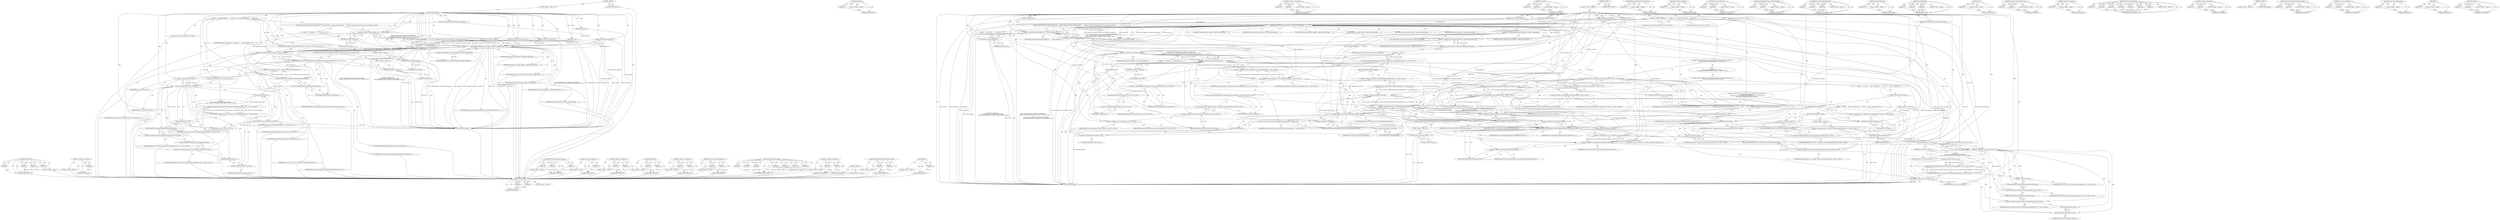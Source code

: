digraph "spec" {
vulnerable_289 [label=<(METHOD,MatchesURL)>];
vulnerable_290 [label=<(PARAM,p1)>];
vulnerable_291 [label=<(PARAM,p2)>];
vulnerable_292 [label=<(BLOCK,&lt;empty&gt;,&lt;empty&gt;)>];
vulnerable_293 [label=<(METHOD_RETURN,ANY)>];
vulnerable_271 [label=<(METHOD,GetOrigin)>];
vulnerable_272 [label=<(PARAM,p1)>];
vulnerable_273 [label=<(BLOCK,&lt;empty&gt;,&lt;empty&gt;)>];
vulnerable_274 [label=<(METHOD_RETURN,ANY)>];
vulnerable_224 [label=<(METHOD,&lt;operator&gt;.assignment)>];
vulnerable_225 [label=<(PARAM,p1)>];
vulnerable_226 [label=<(PARAM,p2)>];
vulnerable_227 [label=<(BLOCK,&lt;empty&gt;,&lt;empty&gt;)>];
vulnerable_228 [label=<(METHOD_RETURN,ANY)>];
vulnerable_248 [label=<(METHOD,HasSwitch)>];
vulnerable_249 [label=<(PARAM,p1)>];
vulnerable_250 [label=<(PARAM,p2)>];
vulnerable_251 [label=<(BLOCK,&lt;empty&gt;,&lt;empty&gt;)>];
vulnerable_252 [label=<(METHOD_RETURN,ANY)>];
vulnerable_6 [label=<(METHOD,&lt;global&gt;)<SUB>1</SUB>>];
vulnerable_7 [label=<(BLOCK,&lt;empty&gt;,&lt;empty&gt;)<SUB>1</SUB>>];
vulnerable_8 [label=<(METHOD,CanRunOnPage)<SUB>1</SUB>>];
vulnerable_9 [label=<(PARAM,const Extension* extension)<SUB>1</SUB>>];
vulnerable_10 [label=<(PARAM,const GURL&amp; document_url)<SUB>2</SUB>>];
vulnerable_11 [label=<(PARAM,const GURL&amp; top_frame_url)<SUB>3</SUB>>];
vulnerable_12 [label=<(PARAM,int tab_id)<SUB>4</SUB>>];
vulnerable_13 [label=<(PARAM,int process_id)<SUB>5</SUB>>];
vulnerable_14 [label=<(PARAM,const URLPatternSet&amp; permitted_url_patterns)<SUB>6</SUB>>];
vulnerable_15 [label="<(PARAM,std::string* error)<SUB>7</SUB>>"];
vulnerable_16 [label=<(BLOCK,{
  if (g_policy_delegate &amp;&amp;
      !g_policy_de...,{
  if (g_policy_delegate &amp;&amp;
      !g_policy_de...)<SUB>7</SUB>>];
vulnerable_17 [label=<(CONTROL_STRUCTURE,IF,if (g_policy_delegate &amp;&amp;
      !g_policy_delegate-&gt;CanExecuteScriptOnPage(
          extension, document_url, top_frame_url, tab_id, process_id, error)))<SUB>8</SUB>>];
vulnerable_18 [label=<(&lt;operator&gt;.logicalAnd,g_policy_delegate &amp;&amp;
      !g_policy_delegate-&gt;...)<SUB>8</SUB>>];
vulnerable_19 [label=<(IDENTIFIER,g_policy_delegate,g_policy_delegate &amp;&amp;
      !g_policy_delegate-&gt;...)<SUB>8</SUB>>];
vulnerable_20 [label=<(&lt;operator&gt;.logicalNot,!g_policy_delegate-&gt;CanExecuteScriptOnPage(
   ...)<SUB>9</SUB>>];
vulnerable_21 [label=<(CanExecuteScriptOnPage,g_policy_delegate-&gt;CanExecuteScriptOnPage(
    ...)<SUB>9</SUB>>];
vulnerable_22 [label=<(&lt;operator&gt;.indirectFieldAccess,g_policy_delegate-&gt;CanExecuteScriptOnPage)<SUB>9</SUB>>];
vulnerable_23 [label=<(IDENTIFIER,g_policy_delegate,g_policy_delegate-&gt;CanExecuteScriptOnPage(
    ...)<SUB>9</SUB>>];
vulnerable_24 [label=<(FIELD_IDENTIFIER,CanExecuteScriptOnPage,CanExecuteScriptOnPage)<SUB>9</SUB>>];
vulnerable_25 [label=<(IDENTIFIER,extension,g_policy_delegate-&gt;CanExecuteScriptOnPage(
    ...)<SUB>10</SUB>>];
vulnerable_26 [label=<(IDENTIFIER,document_url,g_policy_delegate-&gt;CanExecuteScriptOnPage(
    ...)<SUB>10</SUB>>];
vulnerable_27 [label=<(IDENTIFIER,top_frame_url,g_policy_delegate-&gt;CanExecuteScriptOnPage(
    ...)<SUB>10</SUB>>];
vulnerable_28 [label=<(IDENTIFIER,tab_id,g_policy_delegate-&gt;CanExecuteScriptOnPage(
    ...)<SUB>10</SUB>>];
vulnerable_29 [label=<(IDENTIFIER,process_id,g_policy_delegate-&gt;CanExecuteScriptOnPage(
    ...)<SUB>10</SUB>>];
vulnerable_30 [label=<(IDENTIFIER,error,g_policy_delegate-&gt;CanExecuteScriptOnPage(
    ...)<SUB>10</SUB>>];
vulnerable_31 [label=<(BLOCK,{
     return false;
   },{
     return false;
   })<SUB>10</SUB>>];
vulnerable_32 [label=<(RETURN,return false;,return false;)<SUB>11</SUB>>];
vulnerable_33 [label=<(LITERAL,false,return false;)<SUB>11</SUB>>];
vulnerable_34 [label="<(LOCAL,bool can_execute_everywhere: bool)<SUB>14</SUB>>"];
vulnerable_35 [label=<(&lt;operator&gt;.assignment,can_execute_everywhere = CanExecuteScriptEveryw...)<SUB>14</SUB>>];
vulnerable_36 [label=<(IDENTIFIER,can_execute_everywhere,can_execute_everywhere = CanExecuteScriptEveryw...)<SUB>14</SUB>>];
vulnerable_37 [label=<(CanExecuteScriptEverywhere,CanExecuteScriptEverywhere(extension))<SUB>14</SUB>>];
vulnerable_38 [label=<(IDENTIFIER,extension,CanExecuteScriptEverywhere(extension))<SUB>14</SUB>>];
vulnerable_39 [label="<(CONTROL_STRUCTURE,IF,if (!can_execute_everywhere &amp;&amp;
      !ExtensionsClient::Get()-&gt;IsScriptableURL(document_url, error)))<SUB>15</SUB>>"];
vulnerable_40 [label=<(&lt;operator&gt;.logicalAnd,!can_execute_everywhere &amp;&amp;
      !ExtensionsCli...)<SUB>15</SUB>>];
vulnerable_41 [label=<(&lt;operator&gt;.logicalNot,!can_execute_everywhere)<SUB>15</SUB>>];
vulnerable_42 [label=<(IDENTIFIER,can_execute_everywhere,!can_execute_everywhere)<SUB>15</SUB>>];
vulnerable_43 [label="<(&lt;operator&gt;.logicalNot,!ExtensionsClient::Get()-&gt;IsScriptableURL(docum...)<SUB>16</SUB>>"];
vulnerable_44 [label="<(IsScriptableURL,ExtensionsClient::Get()-&gt;IsScriptableURL(docume...)<SUB>16</SUB>>"];
vulnerable_45 [label="<(&lt;operator&gt;.indirectFieldAccess,ExtensionsClient::Get()-&gt;IsScriptableURL)<SUB>16</SUB>>"];
vulnerable_46 [label="<(ExtensionsClient.Get,ExtensionsClient::Get())<SUB>16</SUB>>"];
vulnerable_47 [label="<(&lt;operator&gt;.fieldAccess,ExtensionsClient::Get)<SUB>16</SUB>>"];
vulnerable_48 [label="<(IDENTIFIER,ExtensionsClient,ExtensionsClient::Get())<SUB>16</SUB>>"];
vulnerable_49 [label=<(FIELD_IDENTIFIER,Get,Get)<SUB>16</SUB>>];
vulnerable_50 [label=<(FIELD_IDENTIFIER,IsScriptableURL,IsScriptableURL)<SUB>16</SUB>>];
vulnerable_51 [label="<(IDENTIFIER,document_url,ExtensionsClient::Get()-&gt;IsScriptableURL(docume...)<SUB>16</SUB>>"];
vulnerable_52 [label="<(IDENTIFIER,error,ExtensionsClient::Get()-&gt;IsScriptableURL(docume...)<SUB>16</SUB>>"];
vulnerable_53 [label=<(BLOCK,{
    return false;
  },{
    return false;
  })<SUB>16</SUB>>];
vulnerable_54 [label=<(RETURN,return false;,return false;)<SUB>17</SUB>>];
vulnerable_55 [label=<(LITERAL,false,return false;)<SUB>17</SUB>>];
vulnerable_56 [label="<(CONTROL_STRUCTURE,IF,if (!base::CommandLine::ForCurrentProcess()-&gt;HasSwitch(
          switches::kExtensionsOnChromeURLs)))<SUB>19</SUB>>"];
vulnerable_57 [label="<(&lt;operator&gt;.logicalNot,!base::CommandLine::ForCurrentProcess()-&gt;HasSwi...)<SUB>19</SUB>>"];
vulnerable_58 [label="<(HasSwitch,base::CommandLine::ForCurrentProcess()-&gt;HasSwit...)<SUB>19</SUB>>"];
vulnerable_59 [label="<(&lt;operator&gt;.indirectFieldAccess,base::CommandLine::ForCurrentProcess()-&gt;HasSwitch)<SUB>19</SUB>>"];
vulnerable_60 [label="<(base.CommandLine.ForCurrentProcess,base::CommandLine::ForCurrentProcess())<SUB>19</SUB>>"];
vulnerable_61 [label="<(&lt;operator&gt;.fieldAccess,base::CommandLine::ForCurrentProcess)<SUB>19</SUB>>"];
vulnerable_62 [label="<(&lt;operator&gt;.fieldAccess,base::CommandLine)<SUB>19</SUB>>"];
vulnerable_63 [label="<(IDENTIFIER,base,base::CommandLine::ForCurrentProcess())<SUB>19</SUB>>"];
vulnerable_64 [label="<(IDENTIFIER,CommandLine,base::CommandLine::ForCurrentProcess())<SUB>19</SUB>>"];
vulnerable_65 [label=<(FIELD_IDENTIFIER,ForCurrentProcess,ForCurrentProcess)<SUB>19</SUB>>];
vulnerable_66 [label=<(FIELD_IDENTIFIER,HasSwitch,HasSwitch)<SUB>19</SUB>>];
vulnerable_67 [label="<(&lt;operator&gt;.fieldAccess,switches::kExtensionsOnChromeURLs)<SUB>20</SUB>>"];
vulnerable_68 [label="<(IDENTIFIER,switches,base::CommandLine::ForCurrentProcess()-&gt;HasSwit...)<SUB>20</SUB>>"];
vulnerable_69 [label=<(FIELD_IDENTIFIER,kExtensionsOnChromeURLs,kExtensionsOnChromeURLs)<SUB>20</SUB>>];
vulnerable_70 [label="<(BLOCK,{
    if (document_url.SchemeIs(content::kChrom...,{
    if (document_url.SchemeIs(content::kChrom...)<SUB>20</SUB>>"];
vulnerable_71 [label="<(CONTROL_STRUCTURE,IF,if (document_url.SchemeIs(content::kChromeUIScheme) &amp;&amp;
        !can_execute_everywhere))<SUB>21</SUB>>"];
vulnerable_72 [label="<(&lt;operator&gt;.logicalAnd,document_url.SchemeIs(content::kChromeUIScheme)...)<SUB>21</SUB>>"];
vulnerable_73 [label="<(SchemeIs,document_url.SchemeIs(content::kChromeUIScheme))<SUB>21</SUB>>"];
vulnerable_74 [label=<(&lt;operator&gt;.fieldAccess,document_url.SchemeIs)<SUB>21</SUB>>];
vulnerable_75 [label="<(IDENTIFIER,document_url,document_url.SchemeIs(content::kChromeUIScheme))<SUB>21</SUB>>"];
vulnerable_76 [label=<(FIELD_IDENTIFIER,SchemeIs,SchemeIs)<SUB>21</SUB>>];
vulnerable_77 [label="<(&lt;operator&gt;.fieldAccess,content::kChromeUIScheme)<SUB>21</SUB>>"];
vulnerable_78 [label="<(IDENTIFIER,content,document_url.SchemeIs(content::kChromeUIScheme))<SUB>21</SUB>>"];
vulnerable_79 [label=<(FIELD_IDENTIFIER,kChromeUIScheme,kChromeUIScheme)<SUB>21</SUB>>];
vulnerable_80 [label=<(&lt;operator&gt;.logicalNot,!can_execute_everywhere)<SUB>22</SUB>>];
vulnerable_81 [label=<(IDENTIFIER,can_execute_everywhere,!can_execute_everywhere)<SUB>22</SUB>>];
vulnerable_82 [label=<(BLOCK,{
      if (error)
        *error = manifest_er...,{
      if (error)
        *error = manifest_er...)<SUB>22</SUB>>];
vulnerable_83 [label=<(CONTROL_STRUCTURE,IF,if (error))<SUB>23</SUB>>];
vulnerable_84 [label=<(IDENTIFIER,error,if (error))<SUB>23</SUB>>];
vulnerable_85 [label=<(BLOCK,&lt;empty&gt;,&lt;empty&gt;)<SUB>24</SUB>>];
vulnerable_86 [label="<(&lt;operator&gt;.assignment,*error = manifest_errors::kCannotAccessChromeUrl)<SUB>24</SUB>>"];
vulnerable_87 [label=<(&lt;operator&gt;.indirection,*error)<SUB>24</SUB>>];
vulnerable_88 [label="<(IDENTIFIER,error,*error = manifest_errors::kCannotAccessChromeUrl)<SUB>24</SUB>>"];
vulnerable_89 [label="<(&lt;operator&gt;.fieldAccess,manifest_errors::kCannotAccessChromeUrl)<SUB>24</SUB>>"];
vulnerable_90 [label="<(IDENTIFIER,manifest_errors,*error = manifest_errors::kCannotAccessChromeUrl)<SUB>24</SUB>>"];
vulnerable_91 [label=<(FIELD_IDENTIFIER,kCannotAccessChromeUrl,kCannotAccessChromeUrl)<SUB>24</SUB>>];
vulnerable_92 [label=<(RETURN,return false;,return false;)<SUB>25</SUB>>];
vulnerable_93 [label=<(LITERAL,false,return false;)<SUB>25</SUB>>];
vulnerable_94 [label="<(CONTROL_STRUCTURE,IF,if (top_frame_url.SchemeIs(kExtensionScheme) &amp;&amp;
      top_frame_url.GetOrigin() !=
          Extension::GetBaseURLFromExtensionId(extension-&gt;id()).GetOrigin() &amp;&amp;
      !can_execute_everywhere))<SUB>28</SUB>>"];
vulnerable_95 [label=<(&lt;operator&gt;.logicalAnd,top_frame_url.SchemeIs(kExtensionScheme) &amp;&amp;
   ...)<SUB>28</SUB>>];
vulnerable_96 [label=<(&lt;operator&gt;.logicalAnd,top_frame_url.SchemeIs(kExtensionScheme) &amp;&amp;
   ...)<SUB>28</SUB>>];
vulnerable_97 [label=<(SchemeIs,top_frame_url.SchemeIs(kExtensionScheme))<SUB>28</SUB>>];
vulnerable_98 [label=<(&lt;operator&gt;.fieldAccess,top_frame_url.SchemeIs)<SUB>28</SUB>>];
vulnerable_99 [label=<(IDENTIFIER,top_frame_url,top_frame_url.SchemeIs(kExtensionScheme))<SUB>28</SUB>>];
vulnerable_100 [label=<(FIELD_IDENTIFIER,SchemeIs,SchemeIs)<SUB>28</SUB>>];
vulnerable_101 [label=<(IDENTIFIER,kExtensionScheme,top_frame_url.SchemeIs(kExtensionScheme))<SUB>28</SUB>>];
vulnerable_102 [label=<(&lt;operator&gt;.notEquals,top_frame_url.GetOrigin() !=
          Extensio...)<SUB>29</SUB>>];
vulnerable_103 [label=<(GetOrigin,top_frame_url.GetOrigin())<SUB>29</SUB>>];
vulnerable_104 [label=<(&lt;operator&gt;.fieldAccess,top_frame_url.GetOrigin)<SUB>29</SUB>>];
vulnerable_105 [label=<(IDENTIFIER,top_frame_url,top_frame_url.GetOrigin())<SUB>29</SUB>>];
vulnerable_106 [label=<(FIELD_IDENTIFIER,GetOrigin,GetOrigin)<SUB>29</SUB>>];
vulnerable_107 [label="<(GetOrigin,Extension::GetBaseURLFromExtensionId(extension-...)<SUB>30</SUB>>"];
vulnerable_108 [label="<(&lt;operator&gt;.fieldAccess,Extension::GetBaseURLFromExtensionId(extension-...)<SUB>30</SUB>>"];
vulnerable_109 [label="<(Extension.GetBaseURLFromExtensionId,Extension::GetBaseURLFromExtensionId(extension-...)<SUB>30</SUB>>"];
vulnerable_110 [label="<(&lt;operator&gt;.fieldAccess,Extension::GetBaseURLFromExtensionId)<SUB>30</SUB>>"];
vulnerable_111 [label="<(IDENTIFIER,Extension,Extension::GetBaseURLFromExtensionId(extension-...)<SUB>30</SUB>>"];
vulnerable_112 [label=<(FIELD_IDENTIFIER,GetBaseURLFromExtensionId,GetBaseURLFromExtensionId)<SUB>30</SUB>>];
vulnerable_113 [label=<(id,extension-&gt;id())<SUB>30</SUB>>];
vulnerable_114 [label=<(&lt;operator&gt;.indirectFieldAccess,extension-&gt;id)<SUB>30</SUB>>];
vulnerable_115 [label=<(IDENTIFIER,extension,extension-&gt;id())<SUB>30</SUB>>];
vulnerable_116 [label=<(FIELD_IDENTIFIER,id,id)<SUB>30</SUB>>];
vulnerable_117 [label=<(FIELD_IDENTIFIER,GetOrigin,GetOrigin)<SUB>30</SUB>>];
vulnerable_118 [label=<(&lt;operator&gt;.logicalNot,!can_execute_everywhere)<SUB>31</SUB>>];
vulnerable_119 [label=<(IDENTIFIER,can_execute_everywhere,!can_execute_everywhere)<SUB>31</SUB>>];
vulnerable_120 [label=<(BLOCK,{
    if (error)
      *error = manifest_errors...,{
    if (error)
      *error = manifest_errors...)<SUB>31</SUB>>];
vulnerable_121 [label=<(CONTROL_STRUCTURE,IF,if (error))<SUB>32</SUB>>];
vulnerable_122 [label=<(IDENTIFIER,error,if (error))<SUB>32</SUB>>];
vulnerable_123 [label=<(BLOCK,&lt;empty&gt;,&lt;empty&gt;)<SUB>33</SUB>>];
vulnerable_124 [label="<(&lt;operator&gt;.assignment,*error = manifest_errors::kCannotAccessExtensio...)<SUB>33</SUB>>"];
vulnerable_125 [label=<(&lt;operator&gt;.indirection,*error)<SUB>33</SUB>>];
vulnerable_126 [label="<(IDENTIFIER,error,*error = manifest_errors::kCannotAccessExtensio...)<SUB>33</SUB>>"];
vulnerable_127 [label="<(&lt;operator&gt;.fieldAccess,manifest_errors::kCannotAccessExtensionUrl)<SUB>33</SUB>>"];
vulnerable_128 [label="<(IDENTIFIER,manifest_errors,*error = manifest_errors::kCannotAccessExtensio...)<SUB>33</SUB>>"];
vulnerable_129 [label=<(FIELD_IDENTIFIER,kCannotAccessExtensionUrl,kCannotAccessExtensionUrl)<SUB>33</SUB>>];
vulnerable_130 [label=<(RETURN,return false;,return false;)<SUB>34</SUB>>];
vulnerable_131 [label=<(LITERAL,false,return false;)<SUB>34</SUB>>];
vulnerable_132 [label=<(CONTROL_STRUCTURE,IF,if (HasTabSpecificPermissionToExecuteScript(tab_id, top_frame_url)))<SUB>37</SUB>>];
vulnerable_133 [label=<(HasTabSpecificPermissionToExecuteScript,HasTabSpecificPermissionToExecuteScript(tab_id,...)<SUB>37</SUB>>];
vulnerable_134 [label=<(IDENTIFIER,tab_id,HasTabSpecificPermissionToExecuteScript(tab_id,...)<SUB>37</SUB>>];
vulnerable_135 [label=<(IDENTIFIER,top_frame_url,HasTabSpecificPermissionToExecuteScript(tab_id,...)<SUB>37</SUB>>];
vulnerable_136 [label=<(BLOCK,&lt;empty&gt;,&lt;empty&gt;)<SUB>38</SUB>>];
vulnerable_137 [label=<(RETURN,return true;,return true;)<SUB>38</SUB>>];
vulnerable_138 [label=<(LITERAL,true,return true;)<SUB>38</SUB>>];
vulnerable_139 [label="<(LOCAL,bool can_access: bool)<SUB>40</SUB>>"];
vulnerable_140 [label=<(&lt;operator&gt;.assignment,can_access = permitted_url_patterns.MatchesURL(...)<SUB>40</SUB>>];
vulnerable_141 [label=<(IDENTIFIER,can_access,can_access = permitted_url_patterns.MatchesURL(...)<SUB>40</SUB>>];
vulnerable_142 [label=<(MatchesURL,permitted_url_patterns.MatchesURL(document_url))<SUB>40</SUB>>];
vulnerable_143 [label=<(&lt;operator&gt;.fieldAccess,permitted_url_patterns.MatchesURL)<SUB>40</SUB>>];
vulnerable_144 [label=<(IDENTIFIER,permitted_url_patterns,permitted_url_patterns.MatchesURL(document_url))<SUB>40</SUB>>];
vulnerable_145 [label=<(FIELD_IDENTIFIER,MatchesURL,MatchesURL)<SUB>40</SUB>>];
vulnerable_146 [label=<(IDENTIFIER,document_url,permitted_url_patterns.MatchesURL(document_url))<SUB>40</SUB>>];
vulnerable_147 [label=<(CONTROL_STRUCTURE,IF,if (!can_access &amp;&amp; error))<SUB>42</SUB>>];
vulnerable_148 [label=<(&lt;operator&gt;.logicalAnd,!can_access &amp;&amp; error)<SUB>42</SUB>>];
vulnerable_149 [label=<(&lt;operator&gt;.logicalNot,!can_access)<SUB>42</SUB>>];
vulnerable_150 [label=<(IDENTIFIER,can_access,!can_access)<SUB>42</SUB>>];
vulnerable_151 [label=<(IDENTIFIER,error,!can_access &amp;&amp; error)<SUB>42</SUB>>];
vulnerable_152 [label="<(BLOCK,{
    *error = ErrorUtils::FormatErrorMessage(m...,{
    *error = ErrorUtils::FormatErrorMessage(m...)<SUB>42</SUB>>"];
vulnerable_153 [label="<(&lt;operator&gt;.assignment,*error = ErrorUtils::FormatErrorMessage(manifes...)<SUB>43</SUB>>"];
vulnerable_154 [label=<(&lt;operator&gt;.indirection,*error)<SUB>43</SUB>>];
vulnerable_155 [label="<(IDENTIFIER,error,*error = ErrorUtils::FormatErrorMessage(manifes...)<SUB>43</SUB>>"];
vulnerable_156 [label="<(ErrorUtils.FormatErrorMessage,ErrorUtils::FormatErrorMessage(manifest_errors:...)<SUB>43</SUB>>"];
vulnerable_157 [label="<(&lt;operator&gt;.fieldAccess,ErrorUtils::FormatErrorMessage)<SUB>43</SUB>>"];
vulnerable_158 [label="<(IDENTIFIER,ErrorUtils,ErrorUtils::FormatErrorMessage(manifest_errors:...)<SUB>43</SUB>>"];
vulnerable_159 [label=<(FIELD_IDENTIFIER,FormatErrorMessage,FormatErrorMessage)<SUB>43</SUB>>];
vulnerable_160 [label="<(&lt;operator&gt;.fieldAccess,manifest_errors::kCannotAccessPage)<SUB>43</SUB>>"];
vulnerable_161 [label="<(IDENTIFIER,manifest_errors,ErrorUtils::FormatErrorMessage(manifest_errors:...)<SUB>43</SUB>>"];
vulnerable_162 [label=<(FIELD_IDENTIFIER,kCannotAccessPage,kCannotAccessPage)<SUB>43</SUB>>];
vulnerable_163 [label=<(spec,document_url.spec())<SUB>44</SUB>>];
vulnerable_164 [label=<(&lt;operator&gt;.fieldAccess,document_url.spec)<SUB>44</SUB>>];
vulnerable_165 [label=<(IDENTIFIER,document_url,document_url.spec())<SUB>44</SUB>>];
vulnerable_166 [label=<(FIELD_IDENTIFIER,spec,spec)<SUB>44</SUB>>];
vulnerable_167 [label=<(RETURN,return can_access;,return can_access;)<SUB>47</SUB>>];
vulnerable_168 [label=<(IDENTIFIER,can_access,return can_access;)<SUB>47</SUB>>];
vulnerable_169 [label=<(METHOD_RETURN,bool)<SUB>1</SUB>>];
vulnerable_171 [label=<(METHOD_RETURN,ANY)<SUB>1</SUB>>];
vulnerable_253 [label=<(METHOD,base.CommandLine.ForCurrentProcess)>];
vulnerable_254 [label=<(PARAM,p1)>];
vulnerable_255 [label=<(BLOCK,&lt;empty&gt;,&lt;empty&gt;)>];
vulnerable_256 [label=<(METHOD_RETURN,ANY)>];
vulnerable_205 [label=<(METHOD,&lt;operator&gt;.logicalNot)>];
vulnerable_206 [label=<(PARAM,p1)>];
vulnerable_207 [label=<(BLOCK,&lt;empty&gt;,&lt;empty&gt;)>];
vulnerable_208 [label=<(METHOD_RETURN,ANY)>];
vulnerable_243 [label=<(METHOD,&lt;operator&gt;.fieldAccess)>];
vulnerable_244 [label=<(PARAM,p1)>];
vulnerable_245 [label=<(PARAM,p2)>];
vulnerable_246 [label=<(BLOCK,&lt;empty&gt;,&lt;empty&gt;)>];
vulnerable_247 [label=<(METHOD_RETURN,ANY)>];
vulnerable_284 [label=<(METHOD,HasTabSpecificPermissionToExecuteScript)>];
vulnerable_285 [label=<(PARAM,p1)>];
vulnerable_286 [label=<(PARAM,p2)>];
vulnerable_287 [label=<(BLOCK,&lt;empty&gt;,&lt;empty&gt;)>];
vulnerable_288 [label=<(METHOD_RETURN,ANY)>];
vulnerable_294 [label=<(METHOD,ErrorUtils.FormatErrorMessage)>];
vulnerable_295 [label=<(PARAM,p1)>];
vulnerable_296 [label=<(PARAM,p2)>];
vulnerable_297 [label=<(PARAM,p3)>];
vulnerable_298 [label=<(BLOCK,&lt;empty&gt;,&lt;empty&gt;)>];
vulnerable_299 [label=<(METHOD_RETURN,ANY)>];
vulnerable_239 [label=<(METHOD,ExtensionsClient.Get)>];
vulnerable_240 [label=<(PARAM,p1)>];
vulnerable_241 [label=<(BLOCK,&lt;empty&gt;,&lt;empty&gt;)>];
vulnerable_242 [label=<(METHOD_RETURN,ANY)>];
vulnerable_233 [label=<(METHOD,IsScriptableURL)>];
vulnerable_234 [label=<(PARAM,p1)>];
vulnerable_235 [label=<(PARAM,p2)>];
vulnerable_236 [label=<(PARAM,p3)>];
vulnerable_237 [label=<(BLOCK,&lt;empty&gt;,&lt;empty&gt;)>];
vulnerable_238 [label=<(METHOD_RETURN,ANY)>];
vulnerable_300 [label=<(METHOD,spec)>];
vulnerable_301 [label=<(PARAM,p1)>];
vulnerable_302 [label=<(BLOCK,&lt;empty&gt;,&lt;empty&gt;)>];
vulnerable_303 [label=<(METHOD_RETURN,ANY)>];
vulnerable_219 [label=<(METHOD,&lt;operator&gt;.indirectFieldAccess)>];
vulnerable_220 [label=<(PARAM,p1)>];
vulnerable_221 [label=<(PARAM,p2)>];
vulnerable_222 [label=<(BLOCK,&lt;empty&gt;,&lt;empty&gt;)>];
vulnerable_223 [label=<(METHOD_RETURN,ANY)>];
vulnerable_262 [label=<(METHOD,&lt;operator&gt;.indirection)>];
vulnerable_263 [label=<(PARAM,p1)>];
vulnerable_264 [label=<(BLOCK,&lt;empty&gt;,&lt;empty&gt;)>];
vulnerable_265 [label=<(METHOD_RETURN,ANY)>];
vulnerable_209 [label=<(METHOD,CanExecuteScriptOnPage)>];
vulnerable_210 [label=<(PARAM,p1)>];
vulnerable_211 [label=<(PARAM,p2)>];
vulnerable_212 [label=<(PARAM,p3)>];
vulnerable_213 [label=<(PARAM,p4)>];
vulnerable_214 [label=<(PARAM,p5)>];
vulnerable_215 [label=<(PARAM,p6)>];
vulnerable_216 [label=<(PARAM,p7)>];
vulnerable_217 [label=<(BLOCK,&lt;empty&gt;,&lt;empty&gt;)>];
vulnerable_218 [label=<(METHOD_RETURN,ANY)>];
vulnerable_200 [label=<(METHOD,&lt;operator&gt;.logicalAnd)>];
vulnerable_201 [label=<(PARAM,p1)>];
vulnerable_202 [label=<(PARAM,p2)>];
vulnerable_203 [label=<(BLOCK,&lt;empty&gt;,&lt;empty&gt;)>];
vulnerable_204 [label=<(METHOD_RETURN,ANY)>];
vulnerable_194 [label=<(METHOD,&lt;global&gt;)<SUB>1</SUB>>];
vulnerable_195 [label=<(BLOCK,&lt;empty&gt;,&lt;empty&gt;)>];
vulnerable_196 [label=<(METHOD_RETURN,ANY)>];
vulnerable_275 [label=<(METHOD,Extension.GetBaseURLFromExtensionId)>];
vulnerable_276 [label=<(PARAM,p1)>];
vulnerable_277 [label=<(PARAM,p2)>];
vulnerable_278 [label=<(BLOCK,&lt;empty&gt;,&lt;empty&gt;)>];
vulnerable_279 [label=<(METHOD_RETURN,ANY)>];
vulnerable_266 [label=<(METHOD,&lt;operator&gt;.notEquals)>];
vulnerable_267 [label=<(PARAM,p1)>];
vulnerable_268 [label=<(PARAM,p2)>];
vulnerable_269 [label=<(BLOCK,&lt;empty&gt;,&lt;empty&gt;)>];
vulnerable_270 [label=<(METHOD_RETURN,ANY)>];
vulnerable_229 [label=<(METHOD,CanExecuteScriptEverywhere)>];
vulnerable_230 [label=<(PARAM,p1)>];
vulnerable_231 [label=<(BLOCK,&lt;empty&gt;,&lt;empty&gt;)>];
vulnerable_232 [label=<(METHOD_RETURN,ANY)>];
vulnerable_280 [label=<(METHOD,id)>];
vulnerable_281 [label=<(PARAM,p1)>];
vulnerable_282 [label=<(BLOCK,&lt;empty&gt;,&lt;empty&gt;)>];
vulnerable_283 [label=<(METHOD_RETURN,ANY)>];
vulnerable_257 [label=<(METHOD,SchemeIs)>];
vulnerable_258 [label=<(PARAM,p1)>];
vulnerable_259 [label=<(PARAM,p2)>];
vulnerable_260 [label=<(BLOCK,&lt;empty&gt;,&lt;empty&gt;)>];
vulnerable_261 [label=<(METHOD_RETURN,ANY)>];
fixed_133 [label=<(METHOD,IsRestrictedUrl)>];
fixed_134 [label=<(PARAM,p1)>];
fixed_135 [label=<(PARAM,p2)>];
fixed_136 [label=<(PARAM,p3)>];
fixed_137 [label=<(PARAM,p4)>];
fixed_138 [label=<(BLOCK,&lt;empty&gt;,&lt;empty&gt;)>];
fixed_139 [label=<(METHOD_RETURN,ANY)>];
fixed_160 [label=<(METHOD,&lt;operator&gt;.indirection)>];
fixed_161 [label=<(PARAM,p1)>];
fixed_162 [label=<(BLOCK,&lt;empty&gt;,&lt;empty&gt;)>];
fixed_163 [label=<(METHOD_RETURN,ANY)>];
fixed_6 [label=<(METHOD,&lt;global&gt;)<SUB>1</SUB>>];
fixed_7 [label=<(BLOCK,&lt;empty&gt;,&lt;empty&gt;)<SUB>1</SUB>>];
fixed_8 [label=<(METHOD,CanRunOnPage)<SUB>1</SUB>>];
fixed_9 [label=<(PARAM,const Extension* extension)<SUB>1</SUB>>];
fixed_10 [label=<(PARAM,const GURL&amp; document_url)<SUB>2</SUB>>];
fixed_11 [label=<(PARAM,const GURL&amp; top_frame_url)<SUB>3</SUB>>];
fixed_12 [label=<(PARAM,int tab_id)<SUB>4</SUB>>];
fixed_13 [label=<(PARAM,int process_id)<SUB>5</SUB>>];
fixed_14 [label=<(PARAM,const URLPatternSet&amp; permitted_url_patterns)<SUB>6</SUB>>];
fixed_15 [label="<(PARAM,std::string* error)<SUB>7</SUB>>"];
fixed_16 [label=<(BLOCK,{
  if (g_policy_delegate &amp;&amp;
      !g_policy_de...,{
  if (g_policy_delegate &amp;&amp;
      !g_policy_de...)<SUB>7</SUB>>];
fixed_17 [label=<(CONTROL_STRUCTURE,IF,if (g_policy_delegate &amp;&amp;
      !g_policy_delegate-&gt;CanExecuteScriptOnPage(
          extension, document_url, top_frame_url, tab_id, process_id, error)))<SUB>8</SUB>>];
fixed_18 [label=<(&lt;operator&gt;.logicalAnd,g_policy_delegate &amp;&amp;
      !g_policy_delegate-&gt;...)<SUB>8</SUB>>];
fixed_19 [label=<(IDENTIFIER,g_policy_delegate,g_policy_delegate &amp;&amp;
      !g_policy_delegate-&gt;...)<SUB>8</SUB>>];
fixed_20 [label=<(&lt;operator&gt;.logicalNot,!g_policy_delegate-&gt;CanExecuteScriptOnPage(
   ...)<SUB>9</SUB>>];
fixed_21 [label=<(CanExecuteScriptOnPage,g_policy_delegate-&gt;CanExecuteScriptOnPage(
    ...)<SUB>9</SUB>>];
fixed_22 [label=<(&lt;operator&gt;.indirectFieldAccess,g_policy_delegate-&gt;CanExecuteScriptOnPage)<SUB>9</SUB>>];
fixed_23 [label=<(IDENTIFIER,g_policy_delegate,g_policy_delegate-&gt;CanExecuteScriptOnPage(
    ...)<SUB>9</SUB>>];
fixed_24 [label=<(FIELD_IDENTIFIER,CanExecuteScriptOnPage,CanExecuteScriptOnPage)<SUB>9</SUB>>];
fixed_25 [label=<(IDENTIFIER,extension,g_policy_delegate-&gt;CanExecuteScriptOnPage(
    ...)<SUB>10</SUB>>];
fixed_26 [label=<(IDENTIFIER,document_url,g_policy_delegate-&gt;CanExecuteScriptOnPage(
    ...)<SUB>10</SUB>>];
fixed_27 [label=<(IDENTIFIER,top_frame_url,g_policy_delegate-&gt;CanExecuteScriptOnPage(
    ...)<SUB>10</SUB>>];
fixed_28 [label=<(IDENTIFIER,tab_id,g_policy_delegate-&gt;CanExecuteScriptOnPage(
    ...)<SUB>10</SUB>>];
fixed_29 [label=<(IDENTIFIER,process_id,g_policy_delegate-&gt;CanExecuteScriptOnPage(
    ...)<SUB>10</SUB>>];
fixed_30 [label=<(IDENTIFIER,error,g_policy_delegate-&gt;CanExecuteScriptOnPage(
    ...)<SUB>10</SUB>>];
fixed_31 [label=<(BLOCK,{
     return false;
   },{
     return false;
   })<SUB>10</SUB>>];
fixed_32 [label=<(RETURN,return false;,return false;)<SUB>11</SUB>>];
fixed_33 [label=<(LITERAL,false,return false;)<SUB>11</SUB>>];
fixed_34 [label=<(CONTROL_STRUCTURE,IF,if (IsRestrictedUrl(document_url, top_frame_url, extension, error)))<SUB>14</SUB>>];
fixed_35 [label=<(IsRestrictedUrl,IsRestrictedUrl(document_url, top_frame_url, ex...)<SUB>14</SUB>>];
fixed_36 [label=<(IDENTIFIER,document_url,IsRestrictedUrl(document_url, top_frame_url, ex...)<SUB>14</SUB>>];
fixed_37 [label=<(IDENTIFIER,top_frame_url,IsRestrictedUrl(document_url, top_frame_url, ex...)<SUB>14</SUB>>];
fixed_38 [label=<(IDENTIFIER,extension,IsRestrictedUrl(document_url, top_frame_url, ex...)<SUB>14</SUB>>];
fixed_39 [label=<(IDENTIFIER,error,IsRestrictedUrl(document_url, top_frame_url, ex...)<SUB>14</SUB>>];
fixed_40 [label=<(BLOCK,&lt;empty&gt;,&lt;empty&gt;)<SUB>15</SUB>>];
fixed_41 [label=<(RETURN,return false;,return false;)<SUB>15</SUB>>];
fixed_42 [label=<(LITERAL,false,return false;)<SUB>15</SUB>>];
fixed_43 [label=<(CONTROL_STRUCTURE,IF,if (HasTabSpecificPermissionToExecuteScript(tab_id, top_frame_url)))<SUB>17</SUB>>];
fixed_44 [label=<(HasTabSpecificPermissionToExecuteScript,HasTabSpecificPermissionToExecuteScript(tab_id,...)<SUB>17</SUB>>];
fixed_45 [label=<(IDENTIFIER,tab_id,HasTabSpecificPermissionToExecuteScript(tab_id,...)<SUB>17</SUB>>];
fixed_46 [label=<(IDENTIFIER,top_frame_url,HasTabSpecificPermissionToExecuteScript(tab_id,...)<SUB>17</SUB>>];
fixed_47 [label=<(BLOCK,&lt;empty&gt;,&lt;empty&gt;)<SUB>18</SUB>>];
fixed_48 [label=<(RETURN,return true;,return true;)<SUB>18</SUB>>];
fixed_49 [label=<(LITERAL,true,return true;)<SUB>18</SUB>>];
fixed_50 [label="<(LOCAL,bool can_access: bool)<SUB>20</SUB>>"];
fixed_51 [label=<(&lt;operator&gt;.assignment,can_access = permitted_url_patterns.MatchesURL(...)<SUB>20</SUB>>];
fixed_52 [label=<(IDENTIFIER,can_access,can_access = permitted_url_patterns.MatchesURL(...)<SUB>20</SUB>>];
fixed_53 [label=<(MatchesURL,permitted_url_patterns.MatchesURL(document_url))<SUB>20</SUB>>];
fixed_54 [label=<(&lt;operator&gt;.fieldAccess,permitted_url_patterns.MatchesURL)<SUB>20</SUB>>];
fixed_55 [label=<(IDENTIFIER,permitted_url_patterns,permitted_url_patterns.MatchesURL(document_url))<SUB>20</SUB>>];
fixed_56 [label=<(FIELD_IDENTIFIER,MatchesURL,MatchesURL)<SUB>20</SUB>>];
fixed_57 [label=<(IDENTIFIER,document_url,permitted_url_patterns.MatchesURL(document_url))<SUB>20</SUB>>];
fixed_58 [label=<(CONTROL_STRUCTURE,IF,if (!can_access &amp;&amp; error))<SUB>22</SUB>>];
fixed_59 [label=<(&lt;operator&gt;.logicalAnd,!can_access &amp;&amp; error)<SUB>22</SUB>>];
fixed_60 [label=<(&lt;operator&gt;.logicalNot,!can_access)<SUB>22</SUB>>];
fixed_61 [label=<(IDENTIFIER,can_access,!can_access)<SUB>22</SUB>>];
fixed_62 [label=<(IDENTIFIER,error,!can_access &amp;&amp; error)<SUB>22</SUB>>];
fixed_63 [label="<(BLOCK,{
    *error = ErrorUtils::FormatErrorMessage(m...,{
    *error = ErrorUtils::FormatErrorMessage(m...)<SUB>22</SUB>>"];
fixed_64 [label="<(&lt;operator&gt;.assignment,*error = ErrorUtils::FormatErrorMessage(manifes...)<SUB>23</SUB>>"];
fixed_65 [label=<(&lt;operator&gt;.indirection,*error)<SUB>23</SUB>>];
fixed_66 [label="<(IDENTIFIER,error,*error = ErrorUtils::FormatErrorMessage(manifes...)<SUB>23</SUB>>"];
fixed_67 [label="<(ErrorUtils.FormatErrorMessage,ErrorUtils::FormatErrorMessage(manifest_errors:...)<SUB>23</SUB>>"];
fixed_68 [label="<(&lt;operator&gt;.fieldAccess,ErrorUtils::FormatErrorMessage)<SUB>23</SUB>>"];
fixed_69 [label="<(IDENTIFIER,ErrorUtils,ErrorUtils::FormatErrorMessage(manifest_errors:...)<SUB>23</SUB>>"];
fixed_70 [label=<(FIELD_IDENTIFIER,FormatErrorMessage,FormatErrorMessage)<SUB>23</SUB>>];
fixed_71 [label="<(&lt;operator&gt;.fieldAccess,manifest_errors::kCannotAccessPage)<SUB>23</SUB>>"];
fixed_72 [label="<(IDENTIFIER,manifest_errors,ErrorUtils::FormatErrorMessage(manifest_errors:...)<SUB>23</SUB>>"];
fixed_73 [label=<(FIELD_IDENTIFIER,kCannotAccessPage,kCannotAccessPage)<SUB>23</SUB>>];
fixed_74 [label=<(spec,document_url.spec())<SUB>24</SUB>>];
fixed_75 [label=<(&lt;operator&gt;.fieldAccess,document_url.spec)<SUB>24</SUB>>];
fixed_76 [label=<(IDENTIFIER,document_url,document_url.spec())<SUB>24</SUB>>];
fixed_77 [label=<(FIELD_IDENTIFIER,spec,spec)<SUB>24</SUB>>];
fixed_78 [label=<(RETURN,return can_access;,return can_access;)<SUB>27</SUB>>];
fixed_79 [label=<(IDENTIFIER,can_access,return can_access;)<SUB>27</SUB>>];
fixed_80 [label=<(METHOD_RETURN,bool)<SUB>1</SUB>>];
fixed_82 [label=<(METHOD_RETURN,ANY)<SUB>1</SUB>>];
fixed_164 [label=<(METHOD,ErrorUtils.FormatErrorMessage)>];
fixed_165 [label=<(PARAM,p1)>];
fixed_166 [label=<(PARAM,p2)>];
fixed_167 [label=<(PARAM,p3)>];
fixed_168 [label=<(BLOCK,&lt;empty&gt;,&lt;empty&gt;)>];
fixed_169 [label=<(METHOD_RETURN,ANY)>];
fixed_114 [label=<(METHOD,&lt;operator&gt;.logicalNot)>];
fixed_115 [label=<(PARAM,p1)>];
fixed_116 [label=<(BLOCK,&lt;empty&gt;,&lt;empty&gt;)>];
fixed_117 [label=<(METHOD_RETURN,ANY)>];
fixed_155 [label=<(METHOD,&lt;operator&gt;.fieldAccess)>];
fixed_156 [label=<(PARAM,p1)>];
fixed_157 [label=<(PARAM,p2)>];
fixed_158 [label=<(BLOCK,&lt;empty&gt;,&lt;empty&gt;)>];
fixed_159 [label=<(METHOD_RETURN,ANY)>];
fixed_150 [label=<(METHOD,MatchesURL)>];
fixed_151 [label=<(PARAM,p1)>];
fixed_152 [label=<(PARAM,p2)>];
fixed_153 [label=<(BLOCK,&lt;empty&gt;,&lt;empty&gt;)>];
fixed_154 [label=<(METHOD_RETURN,ANY)>];
fixed_145 [label=<(METHOD,&lt;operator&gt;.assignment)>];
fixed_146 [label=<(PARAM,p1)>];
fixed_147 [label=<(PARAM,p2)>];
fixed_148 [label=<(BLOCK,&lt;empty&gt;,&lt;empty&gt;)>];
fixed_149 [label=<(METHOD_RETURN,ANY)>];
fixed_128 [label=<(METHOD,&lt;operator&gt;.indirectFieldAccess)>];
fixed_129 [label=<(PARAM,p1)>];
fixed_130 [label=<(PARAM,p2)>];
fixed_131 [label=<(BLOCK,&lt;empty&gt;,&lt;empty&gt;)>];
fixed_132 [label=<(METHOD_RETURN,ANY)>];
fixed_118 [label=<(METHOD,CanExecuteScriptOnPage)>];
fixed_119 [label=<(PARAM,p1)>];
fixed_120 [label=<(PARAM,p2)>];
fixed_121 [label=<(PARAM,p3)>];
fixed_122 [label=<(PARAM,p4)>];
fixed_123 [label=<(PARAM,p5)>];
fixed_124 [label=<(PARAM,p6)>];
fixed_125 [label=<(PARAM,p7)>];
fixed_126 [label=<(BLOCK,&lt;empty&gt;,&lt;empty&gt;)>];
fixed_127 [label=<(METHOD_RETURN,ANY)>];
fixed_109 [label=<(METHOD,&lt;operator&gt;.logicalAnd)>];
fixed_110 [label=<(PARAM,p1)>];
fixed_111 [label=<(PARAM,p2)>];
fixed_112 [label=<(BLOCK,&lt;empty&gt;,&lt;empty&gt;)>];
fixed_113 [label=<(METHOD_RETURN,ANY)>];
fixed_103 [label=<(METHOD,&lt;global&gt;)<SUB>1</SUB>>];
fixed_104 [label=<(BLOCK,&lt;empty&gt;,&lt;empty&gt;)>];
fixed_105 [label=<(METHOD_RETURN,ANY)>];
fixed_140 [label=<(METHOD,HasTabSpecificPermissionToExecuteScript)>];
fixed_141 [label=<(PARAM,p1)>];
fixed_142 [label=<(PARAM,p2)>];
fixed_143 [label=<(BLOCK,&lt;empty&gt;,&lt;empty&gt;)>];
fixed_144 [label=<(METHOD_RETURN,ANY)>];
fixed_170 [label=<(METHOD,spec)>];
fixed_171 [label=<(PARAM,p1)>];
fixed_172 [label=<(BLOCK,&lt;empty&gt;,&lt;empty&gt;)>];
fixed_173 [label=<(METHOD_RETURN,ANY)>];
vulnerable_289 -> vulnerable_290  [key=0, label="AST: "];
vulnerable_289 -> vulnerable_290  [key=1, label="DDG: "];
vulnerable_289 -> vulnerable_292  [key=0, label="AST: "];
vulnerable_289 -> vulnerable_291  [key=0, label="AST: "];
vulnerable_289 -> vulnerable_291  [key=1, label="DDG: "];
vulnerable_289 -> vulnerable_293  [key=0, label="AST: "];
vulnerable_289 -> vulnerable_293  [key=1, label="CFG: "];
vulnerable_290 -> vulnerable_293  [key=0, label="DDG: p1"];
vulnerable_291 -> vulnerable_293  [key=0, label="DDG: p2"];
vulnerable_271 -> vulnerable_272  [key=0, label="AST: "];
vulnerable_271 -> vulnerable_272  [key=1, label="DDG: "];
vulnerable_271 -> vulnerable_273  [key=0, label="AST: "];
vulnerable_271 -> vulnerable_274  [key=0, label="AST: "];
vulnerable_271 -> vulnerable_274  [key=1, label="CFG: "];
vulnerable_272 -> vulnerable_274  [key=0, label="DDG: p1"];
vulnerable_224 -> vulnerable_225  [key=0, label="AST: "];
vulnerable_224 -> vulnerable_225  [key=1, label="DDG: "];
vulnerable_224 -> vulnerable_227  [key=0, label="AST: "];
vulnerable_224 -> vulnerable_226  [key=0, label="AST: "];
vulnerable_224 -> vulnerable_226  [key=1, label="DDG: "];
vulnerable_224 -> vulnerable_228  [key=0, label="AST: "];
vulnerable_224 -> vulnerable_228  [key=1, label="CFG: "];
vulnerable_225 -> vulnerable_228  [key=0, label="DDG: p1"];
vulnerable_226 -> vulnerable_228  [key=0, label="DDG: p2"];
vulnerable_248 -> vulnerable_249  [key=0, label="AST: "];
vulnerable_248 -> vulnerable_249  [key=1, label="DDG: "];
vulnerable_248 -> vulnerable_251  [key=0, label="AST: "];
vulnerable_248 -> vulnerable_250  [key=0, label="AST: "];
vulnerable_248 -> vulnerable_250  [key=1, label="DDG: "];
vulnerable_248 -> vulnerable_252  [key=0, label="AST: "];
vulnerable_248 -> vulnerable_252  [key=1, label="CFG: "];
vulnerable_249 -> vulnerable_252  [key=0, label="DDG: p1"];
vulnerable_250 -> vulnerable_252  [key=0, label="DDG: p2"];
vulnerable_6 -> vulnerable_7  [key=0, label="AST: "];
vulnerable_6 -> vulnerable_171  [key=0, label="AST: "];
vulnerable_6 -> vulnerable_171  [key=1, label="CFG: "];
vulnerable_7 -> vulnerable_8  [key=0, label="AST: "];
vulnerable_8 -> vulnerable_9  [key=0, label="AST: "];
vulnerable_8 -> vulnerable_9  [key=1, label="DDG: "];
vulnerable_8 -> vulnerable_10  [key=0, label="AST: "];
vulnerable_8 -> vulnerable_10  [key=1, label="DDG: "];
vulnerable_8 -> vulnerable_11  [key=0, label="AST: "];
vulnerable_8 -> vulnerable_11  [key=1, label="DDG: "];
vulnerable_8 -> vulnerable_12  [key=0, label="AST: "];
vulnerable_8 -> vulnerable_12  [key=1, label="DDG: "];
vulnerable_8 -> vulnerable_13  [key=0, label="AST: "];
vulnerable_8 -> vulnerable_13  [key=1, label="DDG: "];
vulnerable_8 -> vulnerable_14  [key=0, label="AST: "];
vulnerable_8 -> vulnerable_14  [key=1, label="DDG: "];
vulnerable_8 -> vulnerable_15  [key=0, label="AST: "];
vulnerable_8 -> vulnerable_15  [key=1, label="DDG: "];
vulnerable_8 -> vulnerable_16  [key=0, label="AST: "];
vulnerable_8 -> vulnerable_169  [key=0, label="AST: "];
vulnerable_8 -> vulnerable_18  [key=0, label="CFG: "];
vulnerable_8 -> vulnerable_18  [key=1, label="DDG: "];
vulnerable_8 -> vulnerable_24  [key=0, label="CFG: "];
vulnerable_8 -> vulnerable_168  [key=0, label="DDG: "];
vulnerable_8 -> vulnerable_32  [key=0, label="DDG: "];
vulnerable_8 -> vulnerable_37  [key=0, label="DDG: "];
vulnerable_8 -> vulnerable_54  [key=0, label="DDG: "];
vulnerable_8 -> vulnerable_130  [key=0, label="DDG: "];
vulnerable_8 -> vulnerable_133  [key=0, label="DDG: "];
vulnerable_8 -> vulnerable_137  [key=0, label="DDG: "];
vulnerable_8 -> vulnerable_142  [key=0, label="DDG: "];
vulnerable_8 -> vulnerable_148  [key=0, label="DDG: "];
vulnerable_8 -> vulnerable_33  [key=0, label="DDG: "];
vulnerable_8 -> vulnerable_41  [key=0, label="DDG: "];
vulnerable_8 -> vulnerable_55  [key=0, label="DDG: "];
vulnerable_8 -> vulnerable_118  [key=0, label="DDG: "];
vulnerable_8 -> vulnerable_122  [key=0, label="DDG: "];
vulnerable_8 -> vulnerable_131  [key=0, label="DDG: "];
vulnerable_8 -> vulnerable_138  [key=0, label="DDG: "];
vulnerable_8 -> vulnerable_149  [key=0, label="DDG: "];
vulnerable_8 -> vulnerable_21  [key=0, label="DDG: "];
vulnerable_8 -> vulnerable_44  [key=0, label="DDG: "];
vulnerable_8 -> vulnerable_92  [key=0, label="DDG: "];
vulnerable_8 -> vulnerable_97  [key=0, label="DDG: "];
vulnerable_8 -> vulnerable_80  [key=0, label="DDG: "];
vulnerable_8 -> vulnerable_84  [key=0, label="DDG: "];
vulnerable_8 -> vulnerable_93  [key=0, label="DDG: "];
vulnerable_9 -> vulnerable_169  [key=0, label="DDG: extension"];
vulnerable_9 -> vulnerable_37  [key=0, label="DDG: extension"];
vulnerable_9 -> vulnerable_21  [key=0, label="DDG: extension"];
vulnerable_10 -> vulnerable_169  [key=0, label="DDG: document_url"];
vulnerable_10 -> vulnerable_142  [key=0, label="DDG: document_url"];
vulnerable_10 -> vulnerable_21  [key=0, label="DDG: document_url"];
vulnerable_10 -> vulnerable_44  [key=0, label="DDG: document_url"];
vulnerable_10 -> vulnerable_73  [key=0, label="DDG: document_url"];
vulnerable_11 -> vulnerable_169  [key=0, label="DDG: top_frame_url"];
vulnerable_11 -> vulnerable_133  [key=0, label="DDG: top_frame_url"];
vulnerable_11 -> vulnerable_21  [key=0, label="DDG: top_frame_url"];
vulnerable_11 -> vulnerable_97  [key=0, label="DDG: top_frame_url"];
vulnerable_11 -> vulnerable_103  [key=0, label="DDG: top_frame_url"];
vulnerable_12 -> vulnerable_169  [key=0, label="DDG: tab_id"];
vulnerable_12 -> vulnerable_133  [key=0, label="DDG: tab_id"];
vulnerable_12 -> vulnerable_21  [key=0, label="DDG: tab_id"];
vulnerable_13 -> vulnerable_169  [key=0, label="DDG: process_id"];
vulnerable_13 -> vulnerable_21  [key=0, label="DDG: process_id"];
vulnerable_14 -> vulnerable_169  [key=0, label="DDG: permitted_url_patterns"];
vulnerable_14 -> vulnerable_142  [key=0, label="DDG: permitted_url_patterns"];
vulnerable_15 -> vulnerable_169  [key=0, label="DDG: error"];
vulnerable_15 -> vulnerable_148  [key=0, label="DDG: error"];
vulnerable_15 -> vulnerable_21  [key=0, label="DDG: error"];
vulnerable_15 -> vulnerable_44  [key=0, label="DDG: error"];
vulnerable_16 -> vulnerable_17  [key=0, label="AST: "];
vulnerable_16 -> vulnerable_34  [key=0, label="AST: "];
vulnerable_16 -> vulnerable_35  [key=0, label="AST: "];
vulnerable_16 -> vulnerable_39  [key=0, label="AST: "];
vulnerable_16 -> vulnerable_56  [key=0, label="AST: "];
vulnerable_16 -> vulnerable_94  [key=0, label="AST: "];
vulnerable_16 -> vulnerable_132  [key=0, label="AST: "];
vulnerable_16 -> vulnerable_139  [key=0, label="AST: "];
vulnerable_16 -> vulnerable_140  [key=0, label="AST: "];
vulnerable_16 -> vulnerable_147  [key=0, label="AST: "];
vulnerable_16 -> vulnerable_167  [key=0, label="AST: "];
vulnerable_17 -> vulnerable_18  [key=0, label="AST: "];
vulnerable_17 -> vulnerable_31  [key=0, label="AST: "];
vulnerable_18 -> vulnerable_19  [key=0, label="AST: "];
vulnerable_18 -> vulnerable_20  [key=0, label="AST: "];
vulnerable_18 -> vulnerable_32  [key=0, label="CFG: "];
vulnerable_18 -> vulnerable_32  [key=1, label="CDG: "];
vulnerable_18 -> vulnerable_37  [key=0, label="CFG: "];
vulnerable_18 -> vulnerable_37  [key=1, label="CDG: "];
vulnerable_18 -> vulnerable_169  [key=0, label="DDG: g_policy_delegate"];
vulnerable_18 -> vulnerable_169  [key=1, label="DDG: !g_policy_delegate-&gt;CanExecuteScriptOnPage(
          extension, document_url, top_frame_url, tab_id, process_id, error)"];
vulnerable_18 -> vulnerable_169  [key=2, label="DDG: g_policy_delegate &amp;&amp;
      !g_policy_delegate-&gt;CanExecuteScriptOnPage(
          extension, document_url, top_frame_url, tab_id, process_id, error)"];
vulnerable_18 -> vulnerable_40  [key=0, label="CDG: "];
vulnerable_18 -> vulnerable_35  [key=0, label="CDG: "];
vulnerable_18 -> vulnerable_41  [key=0, label="CDG: "];
vulnerable_20 -> vulnerable_21  [key=0, label="AST: "];
vulnerable_20 -> vulnerable_18  [key=0, label="CFG: "];
vulnerable_20 -> vulnerable_18  [key=1, label="DDG: g_policy_delegate-&gt;CanExecuteScriptOnPage(
          extension, document_url, top_frame_url, tab_id, process_id, error)"];
vulnerable_20 -> vulnerable_169  [key=0, label="DDG: g_policy_delegate-&gt;CanExecuteScriptOnPage(
          extension, document_url, top_frame_url, tab_id, process_id, error)"];
vulnerable_21 -> vulnerable_22  [key=0, label="AST: "];
vulnerable_21 -> vulnerable_25  [key=0, label="AST: "];
vulnerable_21 -> vulnerable_26  [key=0, label="AST: "];
vulnerable_21 -> vulnerable_27  [key=0, label="AST: "];
vulnerable_21 -> vulnerable_28  [key=0, label="AST: "];
vulnerable_21 -> vulnerable_29  [key=0, label="AST: "];
vulnerable_21 -> vulnerable_30  [key=0, label="AST: "];
vulnerable_21 -> vulnerable_20  [key=0, label="CFG: "];
vulnerable_21 -> vulnerable_20  [key=1, label="DDG: g_policy_delegate-&gt;CanExecuteScriptOnPage"];
vulnerable_21 -> vulnerable_20  [key=2, label="DDG: top_frame_url"];
vulnerable_21 -> vulnerable_20  [key=3, label="DDG: document_url"];
vulnerable_21 -> vulnerable_20  [key=4, label="DDG: extension"];
vulnerable_21 -> vulnerable_20  [key=5, label="DDG: tab_id"];
vulnerable_21 -> vulnerable_20  [key=6, label="DDG: process_id"];
vulnerable_21 -> vulnerable_20  [key=7, label="DDG: error"];
vulnerable_21 -> vulnerable_169  [key=0, label="DDG: g_policy_delegate-&gt;CanExecuteScriptOnPage"];
vulnerable_21 -> vulnerable_169  [key=1, label="DDG: extension"];
vulnerable_21 -> vulnerable_169  [key=2, label="DDG: document_url"];
vulnerable_21 -> vulnerable_169  [key=3, label="DDG: top_frame_url"];
vulnerable_21 -> vulnerable_169  [key=4, label="DDG: tab_id"];
vulnerable_21 -> vulnerable_169  [key=5, label="DDG: process_id"];
vulnerable_21 -> vulnerable_169  [key=6, label="DDG: error"];
vulnerable_21 -> vulnerable_18  [key=0, label="DDG: g_policy_delegate-&gt;CanExecuteScriptOnPage"];
vulnerable_21 -> vulnerable_37  [key=0, label="DDG: extension"];
vulnerable_21 -> vulnerable_133  [key=0, label="DDG: tab_id"];
vulnerable_21 -> vulnerable_133  [key=1, label="DDG: top_frame_url"];
vulnerable_21 -> vulnerable_142  [key=0, label="DDG: document_url"];
vulnerable_21 -> vulnerable_148  [key=0, label="DDG: error"];
vulnerable_21 -> vulnerable_44  [key=0, label="DDG: document_url"];
vulnerable_21 -> vulnerable_44  [key=1, label="DDG: error"];
vulnerable_21 -> vulnerable_97  [key=0, label="DDG: top_frame_url"];
vulnerable_21 -> vulnerable_73  [key=0, label="DDG: document_url"];
vulnerable_21 -> vulnerable_103  [key=0, label="DDG: top_frame_url"];
vulnerable_22 -> vulnerable_23  [key=0, label="AST: "];
vulnerable_22 -> vulnerable_24  [key=0, label="AST: "];
vulnerable_22 -> vulnerable_21  [key=0, label="CFG: "];
vulnerable_24 -> vulnerable_22  [key=0, label="CFG: "];
vulnerable_31 -> vulnerable_32  [key=0, label="AST: "];
vulnerable_32 -> vulnerable_33  [key=0, label="AST: "];
vulnerable_32 -> vulnerable_169  [key=0, label="CFG: "];
vulnerable_32 -> vulnerable_169  [key=1, label="DDG: &lt;RET&gt;"];
vulnerable_33 -> vulnerable_32  [key=0, label="DDG: false"];
vulnerable_35 -> vulnerable_36  [key=0, label="AST: "];
vulnerable_35 -> vulnerable_37  [key=0, label="AST: "];
vulnerable_35 -> vulnerable_41  [key=0, label="CFG: "];
vulnerable_35 -> vulnerable_41  [key=1, label="DDG: can_execute_everywhere"];
vulnerable_37 -> vulnerable_38  [key=0, label="AST: "];
vulnerable_37 -> vulnerable_35  [key=0, label="CFG: "];
vulnerable_37 -> vulnerable_35  [key=1, label="DDG: extension"];
vulnerable_37 -> vulnerable_113  [key=0, label="DDG: extension"];
vulnerable_39 -> vulnerable_40  [key=0, label="AST: "];
vulnerable_39 -> vulnerable_53  [key=0, label="AST: "];
vulnerable_40 -> vulnerable_41  [key=0, label="AST: "];
vulnerable_40 -> vulnerable_43  [key=0, label="AST: "];
vulnerable_40 -> vulnerable_54  [key=0, label="CFG: "];
vulnerable_40 -> vulnerable_54  [key=1, label="CDG: "];
vulnerable_40 -> vulnerable_62  [key=0, label="CFG: "];
vulnerable_40 -> vulnerable_62  [key=1, label="CDG: "];
vulnerable_40 -> vulnerable_95  [key=0, label="DDG: !can_execute_everywhere"];
vulnerable_40 -> vulnerable_72  [key=0, label="DDG: !can_execute_everywhere"];
vulnerable_40 -> vulnerable_60  [key=0, label="CDG: "];
vulnerable_40 -> vulnerable_57  [key=0, label="CDG: "];
vulnerable_40 -> vulnerable_69  [key=0, label="CDG: "];
vulnerable_40 -> vulnerable_67  [key=0, label="CDG: "];
vulnerable_40 -> vulnerable_59  [key=0, label="CDG: "];
vulnerable_40 -> vulnerable_58  [key=0, label="CDG: "];
vulnerable_40 -> vulnerable_61  [key=0, label="CDG: "];
vulnerable_40 -> vulnerable_66  [key=0, label="CDG: "];
vulnerable_40 -> vulnerable_65  [key=0, label="CDG: "];
vulnerable_41 -> vulnerable_42  [key=0, label="AST: "];
vulnerable_41 -> vulnerable_40  [key=0, label="CFG: "];
vulnerable_41 -> vulnerable_40  [key=1, label="DDG: can_execute_everywhere"];
vulnerable_41 -> vulnerable_49  [key=0, label="CFG: "];
vulnerable_41 -> vulnerable_49  [key=1, label="CDG: "];
vulnerable_41 -> vulnerable_118  [key=0, label="DDG: can_execute_everywhere"];
vulnerable_41 -> vulnerable_80  [key=0, label="DDG: can_execute_everywhere"];
vulnerable_41 -> vulnerable_50  [key=0, label="CDG: "];
vulnerable_41 -> vulnerable_44  [key=0, label="CDG: "];
vulnerable_41 -> vulnerable_43  [key=0, label="CDG: "];
vulnerable_41 -> vulnerable_47  [key=0, label="CDG: "];
vulnerable_41 -> vulnerable_46  [key=0, label="CDG: "];
vulnerable_41 -> vulnerable_45  [key=0, label="CDG: "];
vulnerable_43 -> vulnerable_44  [key=0, label="AST: "];
vulnerable_43 -> vulnerable_40  [key=0, label="CFG: "];
vulnerable_43 -> vulnerable_40  [key=1, label="DDG: ExtensionsClient::Get()-&gt;IsScriptableURL(document_url, error)"];
vulnerable_44 -> vulnerable_45  [key=0, label="AST: "];
vulnerable_44 -> vulnerable_51  [key=0, label="AST: "];
vulnerable_44 -> vulnerable_52  [key=0, label="AST: "];
vulnerable_44 -> vulnerable_43  [key=0, label="CFG: "];
vulnerable_44 -> vulnerable_43  [key=1, label="DDG: ExtensionsClient::Get()-&gt;IsScriptableURL"];
vulnerable_44 -> vulnerable_43  [key=2, label="DDG: document_url"];
vulnerable_44 -> vulnerable_43  [key=3, label="DDG: error"];
vulnerable_44 -> vulnerable_142  [key=0, label="DDG: document_url"];
vulnerable_44 -> vulnerable_148  [key=0, label="DDG: error"];
vulnerable_44 -> vulnerable_73  [key=0, label="DDG: document_url"];
vulnerable_45 -> vulnerable_46  [key=0, label="AST: "];
vulnerable_45 -> vulnerable_50  [key=0, label="AST: "];
vulnerable_45 -> vulnerable_44  [key=0, label="CFG: "];
vulnerable_46 -> vulnerable_47  [key=0, label="AST: "];
vulnerable_46 -> vulnerable_50  [key=0, label="CFG: "];
vulnerable_47 -> vulnerable_48  [key=0, label="AST: "];
vulnerable_47 -> vulnerable_49  [key=0, label="AST: "];
vulnerable_47 -> vulnerable_46  [key=0, label="CFG: "];
vulnerable_49 -> vulnerable_47  [key=0, label="CFG: "];
vulnerable_50 -> vulnerable_45  [key=0, label="CFG: "];
vulnerable_53 -> vulnerable_54  [key=0, label="AST: "];
vulnerable_54 -> vulnerable_55  [key=0, label="AST: "];
vulnerable_54 -> vulnerable_169  [key=0, label="CFG: "];
vulnerable_54 -> vulnerable_169  [key=1, label="DDG: &lt;RET&gt;"];
vulnerable_55 -> vulnerable_54  [key=0, label="DDG: false"];
vulnerable_56 -> vulnerable_57  [key=0, label="AST: "];
vulnerable_56 -> vulnerable_70  [key=0, label="AST: "];
vulnerable_57 -> vulnerable_58  [key=0, label="AST: "];
vulnerable_57 -> vulnerable_76  [key=0, label="CFG: "];
vulnerable_57 -> vulnerable_76  [key=1, label="CDG: "];
vulnerable_57 -> vulnerable_100  [key=0, label="CFG: "];
vulnerable_57 -> vulnerable_100  [key=1, label="CDG: "];
vulnerable_57 -> vulnerable_73  [key=0, label="CDG: "];
vulnerable_57 -> vulnerable_96  [key=0, label="CDG: "];
vulnerable_57 -> vulnerable_77  [key=0, label="CDG: "];
vulnerable_57 -> vulnerable_98  [key=0, label="CDG: "];
vulnerable_57 -> vulnerable_74  [key=0, label="CDG: "];
vulnerable_57 -> vulnerable_95  [key=0, label="CDG: "];
vulnerable_57 -> vulnerable_97  [key=0, label="CDG: "];
vulnerable_57 -> vulnerable_79  [key=0, label="CDG: "];
vulnerable_57 -> vulnerable_72  [key=0, label="CDG: "];
vulnerable_58 -> vulnerable_59  [key=0, label="AST: "];
vulnerable_58 -> vulnerable_67  [key=0, label="AST: "];
vulnerable_58 -> vulnerable_57  [key=0, label="CFG: "];
vulnerable_58 -> vulnerable_57  [key=1, label="DDG: base::CommandLine::ForCurrentProcess()-&gt;HasSwitch"];
vulnerable_58 -> vulnerable_57  [key=2, label="DDG: switches::kExtensionsOnChromeURLs"];
vulnerable_59 -> vulnerable_60  [key=0, label="AST: "];
vulnerable_59 -> vulnerable_66  [key=0, label="AST: "];
vulnerable_59 -> vulnerable_69  [key=0, label="CFG: "];
vulnerable_60 -> vulnerable_61  [key=0, label="AST: "];
vulnerable_60 -> vulnerable_66  [key=0, label="CFG: "];
vulnerable_61 -> vulnerable_62  [key=0, label="AST: "];
vulnerable_61 -> vulnerable_65  [key=0, label="AST: "];
vulnerable_61 -> vulnerable_60  [key=0, label="CFG: "];
vulnerable_62 -> vulnerable_63  [key=0, label="AST: "];
vulnerable_62 -> vulnerable_64  [key=0, label="AST: "];
vulnerable_62 -> vulnerable_65  [key=0, label="CFG: "];
vulnerable_65 -> vulnerable_61  [key=0, label="CFG: "];
vulnerable_66 -> vulnerable_59  [key=0, label="CFG: "];
vulnerable_67 -> vulnerable_68  [key=0, label="AST: "];
vulnerable_67 -> vulnerable_69  [key=0, label="AST: "];
vulnerable_67 -> vulnerable_58  [key=0, label="CFG: "];
vulnerable_69 -> vulnerable_67  [key=0, label="CFG: "];
vulnerable_70 -> vulnerable_71  [key=0, label="AST: "];
vulnerable_71 -> vulnerable_72  [key=0, label="AST: "];
vulnerable_71 -> vulnerable_82  [key=0, label="AST: "];
vulnerable_72 -> vulnerable_73  [key=0, label="AST: "];
vulnerable_72 -> vulnerable_80  [key=0, label="AST: "];
vulnerable_72 -> vulnerable_84  [key=0, label="CFG: "];
vulnerable_72 -> vulnerable_84  [key=1, label="CDG: "];
vulnerable_72 -> vulnerable_100  [key=0, label="CFG: "];
vulnerable_72 -> vulnerable_100  [key=1, label="CDG: "];
vulnerable_72 -> vulnerable_95  [key=0, label="DDG: !can_execute_everywhere"];
vulnerable_72 -> vulnerable_95  [key=1, label="CDG: "];
vulnerable_72 -> vulnerable_96  [key=0, label="CDG: "];
vulnerable_72 -> vulnerable_98  [key=0, label="CDG: "];
vulnerable_72 -> vulnerable_92  [key=0, label="CDG: "];
vulnerable_72 -> vulnerable_97  [key=0, label="CDG: "];
vulnerable_73 -> vulnerable_74  [key=0, label="AST: "];
vulnerable_73 -> vulnerable_77  [key=0, label="AST: "];
vulnerable_73 -> vulnerable_72  [key=0, label="CFG: "];
vulnerable_73 -> vulnerable_72  [key=1, label="DDG: document_url.SchemeIs"];
vulnerable_73 -> vulnerable_72  [key=2, label="DDG: content::kChromeUIScheme"];
vulnerable_73 -> vulnerable_80  [key=0, label="CFG: "];
vulnerable_73 -> vulnerable_80  [key=1, label="CDG: "];
vulnerable_73 -> vulnerable_142  [key=0, label="DDG: document_url.SchemeIs"];
vulnerable_74 -> vulnerable_75  [key=0, label="AST: "];
vulnerable_74 -> vulnerable_76  [key=0, label="AST: "];
vulnerable_74 -> vulnerable_79  [key=0, label="CFG: "];
vulnerable_76 -> vulnerable_74  [key=0, label="CFG: "];
vulnerable_77 -> vulnerable_78  [key=0, label="AST: "];
vulnerable_77 -> vulnerable_79  [key=0, label="AST: "];
vulnerable_77 -> vulnerable_73  [key=0, label="CFG: "];
vulnerable_79 -> vulnerable_77  [key=0, label="CFG: "];
vulnerable_80 -> vulnerable_81  [key=0, label="AST: "];
vulnerable_80 -> vulnerable_72  [key=0, label="CFG: "];
vulnerable_80 -> vulnerable_72  [key=1, label="DDG: can_execute_everywhere"];
vulnerable_80 -> vulnerable_118  [key=0, label="DDG: can_execute_everywhere"];
vulnerable_82 -> vulnerable_83  [key=0, label="AST: "];
vulnerable_82 -> vulnerable_92  [key=0, label="AST: "];
vulnerable_83 -> vulnerable_84  [key=0, label="AST: "];
vulnerable_83 -> vulnerable_85  [key=0, label="AST: "];
vulnerable_84 -> vulnerable_87  [key=0, label="CFG: "];
vulnerable_84 -> vulnerable_87  [key=1, label="CDG: "];
vulnerable_84 -> vulnerable_92  [key=0, label="CFG: "];
vulnerable_84 -> vulnerable_91  [key=0, label="CDG: "];
vulnerable_84 -> vulnerable_86  [key=0, label="CDG: "];
vulnerable_84 -> vulnerable_89  [key=0, label="CDG: "];
vulnerable_85 -> vulnerable_86  [key=0, label="AST: "];
vulnerable_86 -> vulnerable_87  [key=0, label="AST: "];
vulnerable_86 -> vulnerable_89  [key=0, label="AST: "];
vulnerable_86 -> vulnerable_92  [key=0, label="CFG: "];
vulnerable_87 -> vulnerable_88  [key=0, label="AST: "];
vulnerable_87 -> vulnerable_91  [key=0, label="CFG: "];
vulnerable_89 -> vulnerable_90  [key=0, label="AST: "];
vulnerable_89 -> vulnerable_91  [key=0, label="AST: "];
vulnerable_89 -> vulnerable_86  [key=0, label="CFG: "];
vulnerable_91 -> vulnerable_89  [key=0, label="CFG: "];
vulnerable_92 -> vulnerable_93  [key=0, label="AST: "];
vulnerable_92 -> vulnerable_169  [key=0, label="CFG: "];
vulnerable_92 -> vulnerable_169  [key=1, label="DDG: &lt;RET&gt;"];
vulnerable_93 -> vulnerable_92  [key=0, label="DDG: false"];
vulnerable_94 -> vulnerable_95  [key=0, label="AST: "];
vulnerable_94 -> vulnerable_120  [key=0, label="AST: "];
vulnerable_95 -> vulnerable_96  [key=0, label="AST: "];
vulnerable_95 -> vulnerable_118  [key=0, label="AST: "];
vulnerable_95 -> vulnerable_122  [key=0, label="CFG: "];
vulnerable_95 -> vulnerable_122  [key=1, label="CDG: "];
vulnerable_95 -> vulnerable_133  [key=0, label="CFG: "];
vulnerable_95 -> vulnerable_133  [key=1, label="CDG: "];
vulnerable_95 -> vulnerable_130  [key=0, label="CDG: "];
vulnerable_96 -> vulnerable_97  [key=0, label="AST: "];
vulnerable_96 -> vulnerable_102  [key=0, label="AST: "];
vulnerable_96 -> vulnerable_95  [key=0, label="CFG: "];
vulnerable_96 -> vulnerable_95  [key=1, label="DDG: top_frame_url.SchemeIs(kExtensionScheme)"];
vulnerable_96 -> vulnerable_95  [key=2, label="DDG: top_frame_url.GetOrigin() !=
          Extension::GetBaseURLFromExtensionId(extension-&gt;id()).GetOrigin()"];
vulnerable_96 -> vulnerable_118  [key=0, label="CFG: "];
vulnerable_96 -> vulnerable_118  [key=1, label="CDG: "];
vulnerable_97 -> vulnerable_98  [key=0, label="AST: "];
vulnerable_97 -> vulnerable_101  [key=0, label="AST: "];
vulnerable_97 -> vulnerable_96  [key=0, label="CFG: "];
vulnerable_97 -> vulnerable_96  [key=1, label="DDG: top_frame_url.SchemeIs"];
vulnerable_97 -> vulnerable_96  [key=2, label="DDG: kExtensionScheme"];
vulnerable_97 -> vulnerable_106  [key=0, label="CFG: "];
vulnerable_97 -> vulnerable_106  [key=1, label="CDG: "];
vulnerable_97 -> vulnerable_169  [key=0, label="DDG: kExtensionScheme"];
vulnerable_97 -> vulnerable_133  [key=0, label="DDG: top_frame_url.SchemeIs"];
vulnerable_97 -> vulnerable_107  [key=0, label="CDG: "];
vulnerable_97 -> vulnerable_113  [key=0, label="CDG: "];
vulnerable_97 -> vulnerable_102  [key=0, label="CDG: "];
vulnerable_97 -> vulnerable_114  [key=0, label="CDG: "];
vulnerable_97 -> vulnerable_103  [key=0, label="CDG: "];
vulnerable_97 -> vulnerable_104  [key=0, label="CDG: "];
vulnerable_97 -> vulnerable_112  [key=0, label="CDG: "];
vulnerable_97 -> vulnerable_108  [key=0, label="CDG: "];
vulnerable_97 -> vulnerable_116  [key=0, label="CDG: "];
vulnerable_97 -> vulnerable_110  [key=0, label="CDG: "];
vulnerable_97 -> vulnerable_117  [key=0, label="CDG: "];
vulnerable_97 -> vulnerable_109  [key=0, label="CDG: "];
vulnerable_98 -> vulnerable_99  [key=0, label="AST: "];
vulnerable_98 -> vulnerable_100  [key=0, label="AST: "];
vulnerable_98 -> vulnerable_97  [key=0, label="CFG: "];
vulnerable_100 -> vulnerable_98  [key=0, label="CFG: "];
vulnerable_102 -> vulnerable_103  [key=0, label="AST: "];
vulnerable_102 -> vulnerable_107  [key=0, label="AST: "];
vulnerable_102 -> vulnerable_96  [key=0, label="CFG: "];
vulnerable_102 -> vulnerable_96  [key=1, label="DDG: top_frame_url.GetOrigin()"];
vulnerable_102 -> vulnerable_96  [key=2, label="DDG: Extension::GetBaseURLFromExtensionId(extension-&gt;id()).GetOrigin()"];
vulnerable_103 -> vulnerable_104  [key=0, label="AST: "];
vulnerable_103 -> vulnerable_112  [key=0, label="CFG: "];
vulnerable_103 -> vulnerable_133  [key=0, label="DDG: top_frame_url.GetOrigin"];
vulnerable_103 -> vulnerable_102  [key=0, label="DDG: top_frame_url.GetOrigin"];
vulnerable_104 -> vulnerable_105  [key=0, label="AST: "];
vulnerable_104 -> vulnerable_106  [key=0, label="AST: "];
vulnerable_104 -> vulnerable_103  [key=0, label="CFG: "];
vulnerable_106 -> vulnerable_104  [key=0, label="CFG: "];
vulnerable_107 -> vulnerable_108  [key=0, label="AST: "];
vulnerable_107 -> vulnerable_102  [key=0, label="CFG: "];
vulnerable_107 -> vulnerable_102  [key=1, label="DDG: Extension::GetBaseURLFromExtensionId(extension-&gt;id()).GetOrigin"];
vulnerable_108 -> vulnerable_109  [key=0, label="AST: "];
vulnerable_108 -> vulnerable_117  [key=0, label="AST: "];
vulnerable_108 -> vulnerable_107  [key=0, label="CFG: "];
vulnerable_109 -> vulnerable_110  [key=0, label="AST: "];
vulnerable_109 -> vulnerable_113  [key=0, label="AST: "];
vulnerable_109 -> vulnerable_117  [key=0, label="CFG: "];
vulnerable_110 -> vulnerable_111  [key=0, label="AST: "];
vulnerable_110 -> vulnerable_112  [key=0, label="AST: "];
vulnerable_110 -> vulnerable_116  [key=0, label="CFG: "];
vulnerable_112 -> vulnerable_110  [key=0, label="CFG: "];
vulnerable_113 -> vulnerable_114  [key=0, label="AST: "];
vulnerable_113 -> vulnerable_109  [key=0, label="CFG: "];
vulnerable_113 -> vulnerable_109  [key=1, label="DDG: extension-&gt;id"];
vulnerable_114 -> vulnerable_115  [key=0, label="AST: "];
vulnerable_114 -> vulnerable_116  [key=0, label="AST: "];
vulnerable_114 -> vulnerable_113  [key=0, label="CFG: "];
vulnerable_116 -> vulnerable_114  [key=0, label="CFG: "];
vulnerable_117 -> vulnerable_108  [key=0, label="CFG: "];
vulnerable_118 -> vulnerable_119  [key=0, label="AST: "];
vulnerable_118 -> vulnerable_95  [key=0, label="CFG: "];
vulnerable_118 -> vulnerable_95  [key=1, label="DDG: can_execute_everywhere"];
vulnerable_120 -> vulnerable_121  [key=0, label="AST: "];
vulnerable_120 -> vulnerable_130  [key=0, label="AST: "];
vulnerable_121 -> vulnerable_122  [key=0, label="AST: "];
vulnerable_121 -> vulnerable_123  [key=0, label="AST: "];
vulnerable_122 -> vulnerable_125  [key=0, label="CFG: "];
vulnerable_122 -> vulnerable_125  [key=1, label="CDG: "];
vulnerable_122 -> vulnerable_130  [key=0, label="CFG: "];
vulnerable_122 -> vulnerable_129  [key=0, label="CDG: "];
vulnerable_122 -> vulnerable_127  [key=0, label="CDG: "];
vulnerable_122 -> vulnerable_124  [key=0, label="CDG: "];
vulnerable_123 -> vulnerable_124  [key=0, label="AST: "];
vulnerable_124 -> vulnerable_125  [key=0, label="AST: "];
vulnerable_124 -> vulnerable_127  [key=0, label="AST: "];
vulnerable_124 -> vulnerable_130  [key=0, label="CFG: "];
vulnerable_125 -> vulnerable_126  [key=0, label="AST: "];
vulnerable_125 -> vulnerable_129  [key=0, label="CFG: "];
vulnerable_127 -> vulnerable_128  [key=0, label="AST: "];
vulnerable_127 -> vulnerable_129  [key=0, label="AST: "];
vulnerable_127 -> vulnerable_124  [key=0, label="CFG: "];
vulnerable_129 -> vulnerable_127  [key=0, label="CFG: "];
vulnerable_130 -> vulnerable_131  [key=0, label="AST: "];
vulnerable_130 -> vulnerable_169  [key=0, label="CFG: "];
vulnerable_130 -> vulnerable_169  [key=1, label="DDG: &lt;RET&gt;"];
vulnerable_131 -> vulnerable_130  [key=0, label="DDG: false"];
vulnerable_132 -> vulnerable_133  [key=0, label="AST: "];
vulnerable_132 -> vulnerable_136  [key=0, label="AST: "];
vulnerable_133 -> vulnerable_134  [key=0, label="AST: "];
vulnerable_133 -> vulnerable_135  [key=0, label="AST: "];
vulnerable_133 -> vulnerable_137  [key=0, label="CFG: "];
vulnerable_133 -> vulnerable_137  [key=1, label="CDG: "];
vulnerable_133 -> vulnerable_145  [key=0, label="CFG: "];
vulnerable_133 -> vulnerable_145  [key=1, label="CDG: "];
vulnerable_133 -> vulnerable_167  [key=0, label="CDG: "];
vulnerable_133 -> vulnerable_149  [key=0, label="CDG: "];
vulnerable_133 -> vulnerable_148  [key=0, label="CDG: "];
vulnerable_133 -> vulnerable_142  [key=0, label="CDG: "];
vulnerable_133 -> vulnerable_140  [key=0, label="CDG: "];
vulnerable_133 -> vulnerable_143  [key=0, label="CDG: "];
vulnerable_136 -> vulnerable_137  [key=0, label="AST: "];
vulnerable_137 -> vulnerable_138  [key=0, label="AST: "];
vulnerable_137 -> vulnerable_169  [key=0, label="CFG: "];
vulnerable_137 -> vulnerable_169  [key=1, label="DDG: &lt;RET&gt;"];
vulnerable_138 -> vulnerable_137  [key=0, label="DDG: true"];
vulnerable_140 -> vulnerable_141  [key=0, label="AST: "];
vulnerable_140 -> vulnerable_142  [key=0, label="AST: "];
vulnerable_140 -> vulnerable_149  [key=0, label="CFG: "];
vulnerable_140 -> vulnerable_149  [key=1, label="DDG: can_access"];
vulnerable_142 -> vulnerable_143  [key=0, label="AST: "];
vulnerable_142 -> vulnerable_146  [key=0, label="AST: "];
vulnerable_142 -> vulnerable_140  [key=0, label="CFG: "];
vulnerable_142 -> vulnerable_140  [key=1, label="DDG: permitted_url_patterns.MatchesURL"];
vulnerable_142 -> vulnerable_140  [key=2, label="DDG: document_url"];
vulnerable_142 -> vulnerable_163  [key=0, label="DDG: document_url"];
vulnerable_143 -> vulnerable_144  [key=0, label="AST: "];
vulnerable_143 -> vulnerable_145  [key=0, label="AST: "];
vulnerable_143 -> vulnerable_142  [key=0, label="CFG: "];
vulnerable_145 -> vulnerable_143  [key=0, label="CFG: "];
vulnerable_147 -> vulnerable_148  [key=0, label="AST: "];
vulnerable_147 -> vulnerable_152  [key=0, label="AST: "];
vulnerable_148 -> vulnerable_149  [key=0, label="AST: "];
vulnerable_148 -> vulnerable_151  [key=0, label="AST: "];
vulnerable_148 -> vulnerable_154  [key=0, label="CFG: "];
vulnerable_148 -> vulnerable_154  [key=1, label="CDG: "];
vulnerable_148 -> vulnerable_167  [key=0, label="CFG: "];
vulnerable_148 -> vulnerable_163  [key=0, label="CDG: "];
vulnerable_148 -> vulnerable_162  [key=0, label="CDG: "];
vulnerable_148 -> vulnerable_153  [key=0, label="CDG: "];
vulnerable_148 -> vulnerable_164  [key=0, label="CDG: "];
vulnerable_148 -> vulnerable_160  [key=0, label="CDG: "];
vulnerable_148 -> vulnerable_166  [key=0, label="CDG: "];
vulnerable_148 -> vulnerable_157  [key=0, label="CDG: "];
vulnerable_148 -> vulnerable_159  [key=0, label="CDG: "];
vulnerable_148 -> vulnerable_156  [key=0, label="CDG: "];
vulnerable_149 -> vulnerable_150  [key=0, label="AST: "];
vulnerable_149 -> vulnerable_148  [key=0, label="CFG: "];
vulnerable_149 -> vulnerable_148  [key=1, label="DDG: can_access"];
vulnerable_149 -> vulnerable_168  [key=0, label="DDG: can_access"];
vulnerable_152 -> vulnerable_153  [key=0, label="AST: "];
vulnerable_153 -> vulnerable_154  [key=0, label="AST: "];
vulnerable_153 -> vulnerable_156  [key=0, label="AST: "];
vulnerable_153 -> vulnerable_167  [key=0, label="CFG: "];
vulnerable_154 -> vulnerable_155  [key=0, label="AST: "];
vulnerable_154 -> vulnerable_159  [key=0, label="CFG: "];
vulnerable_156 -> vulnerable_157  [key=0, label="AST: "];
vulnerable_156 -> vulnerable_160  [key=0, label="AST: "];
vulnerable_156 -> vulnerable_163  [key=0, label="AST: "];
vulnerable_156 -> vulnerable_153  [key=0, label="CFG: "];
vulnerable_156 -> vulnerable_153  [key=1, label="DDG: ErrorUtils::FormatErrorMessage"];
vulnerable_156 -> vulnerable_153  [key=2, label="DDG: manifest_errors::kCannotAccessPage"];
vulnerable_156 -> vulnerable_153  [key=3, label="DDG: document_url.spec()"];
vulnerable_157 -> vulnerable_158  [key=0, label="AST: "];
vulnerable_157 -> vulnerable_159  [key=0, label="AST: "];
vulnerable_157 -> vulnerable_162  [key=0, label="CFG: "];
vulnerable_159 -> vulnerable_157  [key=0, label="CFG: "];
vulnerable_160 -> vulnerable_161  [key=0, label="AST: "];
vulnerable_160 -> vulnerable_162  [key=0, label="AST: "];
vulnerable_160 -> vulnerable_166  [key=0, label="CFG: "];
vulnerable_162 -> vulnerable_160  [key=0, label="CFG: "];
vulnerable_163 -> vulnerable_164  [key=0, label="AST: "];
vulnerable_163 -> vulnerable_156  [key=0, label="CFG: "];
vulnerable_163 -> vulnerable_156  [key=1, label="DDG: document_url.spec"];
vulnerable_164 -> vulnerable_165  [key=0, label="AST: "];
vulnerable_164 -> vulnerable_166  [key=0, label="AST: "];
vulnerable_164 -> vulnerable_163  [key=0, label="CFG: "];
vulnerable_166 -> vulnerable_164  [key=0, label="CFG: "];
vulnerable_167 -> vulnerable_168  [key=0, label="AST: "];
vulnerable_167 -> vulnerable_169  [key=0, label="CFG: "];
vulnerable_167 -> vulnerable_169  [key=1, label="DDG: &lt;RET&gt;"];
vulnerable_168 -> vulnerable_167  [key=0, label="DDG: can_access"];
vulnerable_253 -> vulnerable_254  [key=0, label="AST: "];
vulnerable_253 -> vulnerable_254  [key=1, label="DDG: "];
vulnerable_253 -> vulnerable_255  [key=0, label="AST: "];
vulnerable_253 -> vulnerable_256  [key=0, label="AST: "];
vulnerable_253 -> vulnerable_256  [key=1, label="CFG: "];
vulnerable_254 -> vulnerable_256  [key=0, label="DDG: p1"];
vulnerable_205 -> vulnerable_206  [key=0, label="AST: "];
vulnerable_205 -> vulnerable_206  [key=1, label="DDG: "];
vulnerable_205 -> vulnerable_207  [key=0, label="AST: "];
vulnerable_205 -> vulnerable_208  [key=0, label="AST: "];
vulnerable_205 -> vulnerable_208  [key=1, label="CFG: "];
vulnerable_206 -> vulnerable_208  [key=0, label="DDG: p1"];
vulnerable_243 -> vulnerable_244  [key=0, label="AST: "];
vulnerable_243 -> vulnerable_244  [key=1, label="DDG: "];
vulnerable_243 -> vulnerable_246  [key=0, label="AST: "];
vulnerable_243 -> vulnerable_245  [key=0, label="AST: "];
vulnerable_243 -> vulnerable_245  [key=1, label="DDG: "];
vulnerable_243 -> vulnerable_247  [key=0, label="AST: "];
vulnerable_243 -> vulnerable_247  [key=1, label="CFG: "];
vulnerable_244 -> vulnerable_247  [key=0, label="DDG: p1"];
vulnerable_245 -> vulnerable_247  [key=0, label="DDG: p2"];
vulnerable_284 -> vulnerable_285  [key=0, label="AST: "];
vulnerable_284 -> vulnerable_285  [key=1, label="DDG: "];
vulnerable_284 -> vulnerable_287  [key=0, label="AST: "];
vulnerable_284 -> vulnerable_286  [key=0, label="AST: "];
vulnerable_284 -> vulnerable_286  [key=1, label="DDG: "];
vulnerable_284 -> vulnerable_288  [key=0, label="AST: "];
vulnerable_284 -> vulnerable_288  [key=1, label="CFG: "];
vulnerable_285 -> vulnerable_288  [key=0, label="DDG: p1"];
vulnerable_286 -> vulnerable_288  [key=0, label="DDG: p2"];
vulnerable_294 -> vulnerable_295  [key=0, label="AST: "];
vulnerable_294 -> vulnerable_295  [key=1, label="DDG: "];
vulnerable_294 -> vulnerable_298  [key=0, label="AST: "];
vulnerable_294 -> vulnerable_296  [key=0, label="AST: "];
vulnerable_294 -> vulnerable_296  [key=1, label="DDG: "];
vulnerable_294 -> vulnerable_299  [key=0, label="AST: "];
vulnerable_294 -> vulnerable_299  [key=1, label="CFG: "];
vulnerable_294 -> vulnerable_297  [key=0, label="AST: "];
vulnerable_294 -> vulnerable_297  [key=1, label="DDG: "];
vulnerable_295 -> vulnerable_299  [key=0, label="DDG: p1"];
vulnerable_296 -> vulnerable_299  [key=0, label="DDG: p2"];
vulnerable_297 -> vulnerable_299  [key=0, label="DDG: p3"];
vulnerable_239 -> vulnerable_240  [key=0, label="AST: "];
vulnerable_239 -> vulnerable_240  [key=1, label="DDG: "];
vulnerable_239 -> vulnerable_241  [key=0, label="AST: "];
vulnerable_239 -> vulnerable_242  [key=0, label="AST: "];
vulnerable_239 -> vulnerable_242  [key=1, label="CFG: "];
vulnerable_240 -> vulnerable_242  [key=0, label="DDG: p1"];
vulnerable_233 -> vulnerable_234  [key=0, label="AST: "];
vulnerable_233 -> vulnerable_234  [key=1, label="DDG: "];
vulnerable_233 -> vulnerable_237  [key=0, label="AST: "];
vulnerable_233 -> vulnerable_235  [key=0, label="AST: "];
vulnerable_233 -> vulnerable_235  [key=1, label="DDG: "];
vulnerable_233 -> vulnerable_238  [key=0, label="AST: "];
vulnerable_233 -> vulnerable_238  [key=1, label="CFG: "];
vulnerable_233 -> vulnerable_236  [key=0, label="AST: "];
vulnerable_233 -> vulnerable_236  [key=1, label="DDG: "];
vulnerable_234 -> vulnerable_238  [key=0, label="DDG: p1"];
vulnerable_235 -> vulnerable_238  [key=0, label="DDG: p2"];
vulnerable_236 -> vulnerable_238  [key=0, label="DDG: p3"];
vulnerable_300 -> vulnerable_301  [key=0, label="AST: "];
vulnerable_300 -> vulnerable_301  [key=1, label="DDG: "];
vulnerable_300 -> vulnerable_302  [key=0, label="AST: "];
vulnerable_300 -> vulnerable_303  [key=0, label="AST: "];
vulnerable_300 -> vulnerable_303  [key=1, label="CFG: "];
vulnerable_301 -> vulnerable_303  [key=0, label="DDG: p1"];
vulnerable_219 -> vulnerable_220  [key=0, label="AST: "];
vulnerable_219 -> vulnerable_220  [key=1, label="DDG: "];
vulnerable_219 -> vulnerable_222  [key=0, label="AST: "];
vulnerable_219 -> vulnerable_221  [key=0, label="AST: "];
vulnerable_219 -> vulnerable_221  [key=1, label="DDG: "];
vulnerable_219 -> vulnerable_223  [key=0, label="AST: "];
vulnerable_219 -> vulnerable_223  [key=1, label="CFG: "];
vulnerable_220 -> vulnerable_223  [key=0, label="DDG: p1"];
vulnerable_221 -> vulnerable_223  [key=0, label="DDG: p2"];
vulnerable_262 -> vulnerable_263  [key=0, label="AST: "];
vulnerable_262 -> vulnerable_263  [key=1, label="DDG: "];
vulnerable_262 -> vulnerable_264  [key=0, label="AST: "];
vulnerable_262 -> vulnerable_265  [key=0, label="AST: "];
vulnerable_262 -> vulnerable_265  [key=1, label="CFG: "];
vulnerable_263 -> vulnerable_265  [key=0, label="DDG: p1"];
vulnerable_209 -> vulnerable_210  [key=0, label="AST: "];
vulnerable_209 -> vulnerable_210  [key=1, label="DDG: "];
vulnerable_209 -> vulnerable_217  [key=0, label="AST: "];
vulnerable_209 -> vulnerable_211  [key=0, label="AST: "];
vulnerable_209 -> vulnerable_211  [key=1, label="DDG: "];
vulnerable_209 -> vulnerable_218  [key=0, label="AST: "];
vulnerable_209 -> vulnerable_218  [key=1, label="CFG: "];
vulnerable_209 -> vulnerable_212  [key=0, label="AST: "];
vulnerable_209 -> vulnerable_212  [key=1, label="DDG: "];
vulnerable_209 -> vulnerable_213  [key=0, label="AST: "];
vulnerable_209 -> vulnerable_213  [key=1, label="DDG: "];
vulnerable_209 -> vulnerable_214  [key=0, label="AST: "];
vulnerable_209 -> vulnerable_214  [key=1, label="DDG: "];
vulnerable_209 -> vulnerable_215  [key=0, label="AST: "];
vulnerable_209 -> vulnerable_215  [key=1, label="DDG: "];
vulnerable_209 -> vulnerable_216  [key=0, label="AST: "];
vulnerable_209 -> vulnerable_216  [key=1, label="DDG: "];
vulnerable_210 -> vulnerable_218  [key=0, label="DDG: p1"];
vulnerable_211 -> vulnerable_218  [key=0, label="DDG: p2"];
vulnerable_212 -> vulnerable_218  [key=0, label="DDG: p3"];
vulnerable_213 -> vulnerable_218  [key=0, label="DDG: p4"];
vulnerable_214 -> vulnerable_218  [key=0, label="DDG: p5"];
vulnerable_215 -> vulnerable_218  [key=0, label="DDG: p6"];
vulnerable_216 -> vulnerable_218  [key=0, label="DDG: p7"];
vulnerable_200 -> vulnerable_201  [key=0, label="AST: "];
vulnerable_200 -> vulnerable_201  [key=1, label="DDG: "];
vulnerable_200 -> vulnerable_203  [key=0, label="AST: "];
vulnerable_200 -> vulnerable_202  [key=0, label="AST: "];
vulnerable_200 -> vulnerable_202  [key=1, label="DDG: "];
vulnerable_200 -> vulnerable_204  [key=0, label="AST: "];
vulnerable_200 -> vulnerable_204  [key=1, label="CFG: "];
vulnerable_201 -> vulnerable_204  [key=0, label="DDG: p1"];
vulnerable_202 -> vulnerable_204  [key=0, label="DDG: p2"];
vulnerable_194 -> vulnerable_195  [key=0, label="AST: "];
vulnerable_194 -> vulnerable_196  [key=0, label="AST: "];
vulnerable_194 -> vulnerable_196  [key=1, label="CFG: "];
vulnerable_275 -> vulnerable_276  [key=0, label="AST: "];
vulnerable_275 -> vulnerable_276  [key=1, label="DDG: "];
vulnerable_275 -> vulnerable_278  [key=0, label="AST: "];
vulnerable_275 -> vulnerable_277  [key=0, label="AST: "];
vulnerable_275 -> vulnerable_277  [key=1, label="DDG: "];
vulnerable_275 -> vulnerable_279  [key=0, label="AST: "];
vulnerable_275 -> vulnerable_279  [key=1, label="CFG: "];
vulnerable_276 -> vulnerable_279  [key=0, label="DDG: p1"];
vulnerable_277 -> vulnerable_279  [key=0, label="DDG: p2"];
vulnerable_266 -> vulnerable_267  [key=0, label="AST: "];
vulnerable_266 -> vulnerable_267  [key=1, label="DDG: "];
vulnerable_266 -> vulnerable_269  [key=0, label="AST: "];
vulnerable_266 -> vulnerable_268  [key=0, label="AST: "];
vulnerable_266 -> vulnerable_268  [key=1, label="DDG: "];
vulnerable_266 -> vulnerable_270  [key=0, label="AST: "];
vulnerable_266 -> vulnerable_270  [key=1, label="CFG: "];
vulnerable_267 -> vulnerable_270  [key=0, label="DDG: p1"];
vulnerable_268 -> vulnerable_270  [key=0, label="DDG: p2"];
vulnerable_229 -> vulnerable_230  [key=0, label="AST: "];
vulnerable_229 -> vulnerable_230  [key=1, label="DDG: "];
vulnerable_229 -> vulnerable_231  [key=0, label="AST: "];
vulnerable_229 -> vulnerable_232  [key=0, label="AST: "];
vulnerable_229 -> vulnerable_232  [key=1, label="CFG: "];
vulnerable_230 -> vulnerable_232  [key=0, label="DDG: p1"];
vulnerable_280 -> vulnerable_281  [key=0, label="AST: "];
vulnerable_280 -> vulnerable_281  [key=1, label="DDG: "];
vulnerable_280 -> vulnerable_282  [key=0, label="AST: "];
vulnerable_280 -> vulnerable_283  [key=0, label="AST: "];
vulnerable_280 -> vulnerable_283  [key=1, label="CFG: "];
vulnerable_281 -> vulnerable_283  [key=0, label="DDG: p1"];
vulnerable_257 -> vulnerable_258  [key=0, label="AST: "];
vulnerable_257 -> vulnerable_258  [key=1, label="DDG: "];
vulnerable_257 -> vulnerable_260  [key=0, label="AST: "];
vulnerable_257 -> vulnerable_259  [key=0, label="AST: "];
vulnerable_257 -> vulnerable_259  [key=1, label="DDG: "];
vulnerable_257 -> vulnerable_261  [key=0, label="AST: "];
vulnerable_257 -> vulnerable_261  [key=1, label="CFG: "];
vulnerable_258 -> vulnerable_261  [key=0, label="DDG: p1"];
vulnerable_259 -> vulnerable_261  [key=0, label="DDG: p2"];
fixed_133 -> fixed_134  [key=0, label="AST: "];
fixed_133 -> fixed_134  [key=1, label="DDG: "];
fixed_133 -> fixed_138  [key=0, label="AST: "];
fixed_133 -> fixed_135  [key=0, label="AST: "];
fixed_133 -> fixed_135  [key=1, label="DDG: "];
fixed_133 -> fixed_139  [key=0, label="AST: "];
fixed_133 -> fixed_139  [key=1, label="CFG: "];
fixed_133 -> fixed_136  [key=0, label="AST: "];
fixed_133 -> fixed_136  [key=1, label="DDG: "];
fixed_133 -> fixed_137  [key=0, label="AST: "];
fixed_133 -> fixed_137  [key=1, label="DDG: "];
fixed_134 -> fixed_139  [key=0, label="DDG: p1"];
fixed_135 -> fixed_139  [key=0, label="DDG: p2"];
fixed_136 -> fixed_139  [key=0, label="DDG: p3"];
fixed_137 -> fixed_139  [key=0, label="DDG: p4"];
fixed_138 -> vulnerable_289  [key=0];
fixed_139 -> vulnerable_289  [key=0];
fixed_160 -> fixed_161  [key=0, label="AST: "];
fixed_160 -> fixed_161  [key=1, label="DDG: "];
fixed_160 -> fixed_162  [key=0, label="AST: "];
fixed_160 -> fixed_163  [key=0, label="AST: "];
fixed_160 -> fixed_163  [key=1, label="CFG: "];
fixed_161 -> fixed_163  [key=0, label="DDG: p1"];
fixed_162 -> vulnerable_289  [key=0];
fixed_163 -> vulnerable_289  [key=0];
fixed_6 -> fixed_7  [key=0, label="AST: "];
fixed_6 -> fixed_82  [key=0, label="AST: "];
fixed_6 -> fixed_82  [key=1, label="CFG: "];
fixed_7 -> fixed_8  [key=0, label="AST: "];
fixed_8 -> fixed_9  [key=0, label="AST: "];
fixed_8 -> fixed_9  [key=1, label="DDG: "];
fixed_8 -> fixed_10  [key=0, label="AST: "];
fixed_8 -> fixed_10  [key=1, label="DDG: "];
fixed_8 -> fixed_11  [key=0, label="AST: "];
fixed_8 -> fixed_11  [key=1, label="DDG: "];
fixed_8 -> fixed_12  [key=0, label="AST: "];
fixed_8 -> fixed_12  [key=1, label="DDG: "];
fixed_8 -> fixed_13  [key=0, label="AST: "];
fixed_8 -> fixed_13  [key=1, label="DDG: "];
fixed_8 -> fixed_14  [key=0, label="AST: "];
fixed_8 -> fixed_14  [key=1, label="DDG: "];
fixed_8 -> fixed_15  [key=0, label="AST: "];
fixed_8 -> fixed_15  [key=1, label="DDG: "];
fixed_8 -> fixed_16  [key=0, label="AST: "];
fixed_8 -> fixed_80  [key=0, label="AST: "];
fixed_8 -> fixed_18  [key=0, label="CFG: "];
fixed_8 -> fixed_18  [key=1, label="DDG: "];
fixed_8 -> fixed_24  [key=0, label="CFG: "];
fixed_8 -> fixed_79  [key=0, label="DDG: "];
fixed_8 -> fixed_32  [key=0, label="DDG: "];
fixed_8 -> fixed_35  [key=0, label="DDG: "];
fixed_8 -> fixed_41  [key=0, label="DDG: "];
fixed_8 -> fixed_44  [key=0, label="DDG: "];
fixed_8 -> fixed_48  [key=0, label="DDG: "];
fixed_8 -> fixed_53  [key=0, label="DDG: "];
fixed_8 -> fixed_59  [key=0, label="DDG: "];
fixed_8 -> fixed_33  [key=0, label="DDG: "];
fixed_8 -> fixed_42  [key=0, label="DDG: "];
fixed_8 -> fixed_49  [key=0, label="DDG: "];
fixed_8 -> fixed_60  [key=0, label="DDG: "];
fixed_8 -> fixed_21  [key=0, label="DDG: "];
fixed_9 -> fixed_80  [key=0, label="DDG: extension"];
fixed_9 -> fixed_35  [key=0, label="DDG: extension"];
fixed_9 -> fixed_21  [key=0, label="DDG: extension"];
fixed_10 -> fixed_80  [key=0, label="DDG: document_url"];
fixed_10 -> fixed_35  [key=0, label="DDG: document_url"];
fixed_10 -> fixed_21  [key=0, label="DDG: document_url"];
fixed_11 -> fixed_80  [key=0, label="DDG: top_frame_url"];
fixed_11 -> fixed_35  [key=0, label="DDG: top_frame_url"];
fixed_11 -> fixed_21  [key=0, label="DDG: top_frame_url"];
fixed_12 -> fixed_80  [key=0, label="DDG: tab_id"];
fixed_12 -> fixed_44  [key=0, label="DDG: tab_id"];
fixed_12 -> fixed_21  [key=0, label="DDG: tab_id"];
fixed_13 -> fixed_80  [key=0, label="DDG: process_id"];
fixed_13 -> fixed_21  [key=0, label="DDG: process_id"];
fixed_14 -> fixed_80  [key=0, label="DDG: permitted_url_patterns"];
fixed_14 -> fixed_53  [key=0, label="DDG: permitted_url_patterns"];
fixed_15 -> fixed_80  [key=0, label="DDG: error"];
fixed_15 -> fixed_35  [key=0, label="DDG: error"];
fixed_15 -> fixed_21  [key=0, label="DDG: error"];
fixed_16 -> fixed_17  [key=0, label="AST: "];
fixed_16 -> fixed_34  [key=0, label="AST: "];
fixed_16 -> fixed_43  [key=0, label="AST: "];
fixed_16 -> fixed_50  [key=0, label="AST: "];
fixed_16 -> fixed_51  [key=0, label="AST: "];
fixed_16 -> fixed_58  [key=0, label="AST: "];
fixed_16 -> fixed_78  [key=0, label="AST: "];
fixed_17 -> fixed_18  [key=0, label="AST: "];
fixed_17 -> fixed_31  [key=0, label="AST: "];
fixed_18 -> fixed_19  [key=0, label="AST: "];
fixed_18 -> fixed_20  [key=0, label="AST: "];
fixed_18 -> fixed_32  [key=0, label="CFG: "];
fixed_18 -> fixed_32  [key=1, label="CDG: "];
fixed_18 -> fixed_35  [key=0, label="CFG: "];
fixed_18 -> fixed_35  [key=1, label="CDG: "];
fixed_18 -> fixed_80  [key=0, label="DDG: g_policy_delegate"];
fixed_18 -> fixed_80  [key=1, label="DDG: !g_policy_delegate-&gt;CanExecuteScriptOnPage(
          extension, document_url, top_frame_url, tab_id, process_id, error)"];
fixed_18 -> fixed_80  [key=2, label="DDG: g_policy_delegate &amp;&amp;
      !g_policy_delegate-&gt;CanExecuteScriptOnPage(
          extension, document_url, top_frame_url, tab_id, process_id, error)"];
fixed_19 -> vulnerable_289  [key=0];
fixed_20 -> fixed_21  [key=0, label="AST: "];
fixed_20 -> fixed_18  [key=0, label="CFG: "];
fixed_20 -> fixed_18  [key=1, label="DDG: g_policy_delegate-&gt;CanExecuteScriptOnPage(
          extension, document_url, top_frame_url, tab_id, process_id, error)"];
fixed_20 -> fixed_80  [key=0, label="DDG: g_policy_delegate-&gt;CanExecuteScriptOnPage(
          extension, document_url, top_frame_url, tab_id, process_id, error)"];
fixed_21 -> fixed_22  [key=0, label="AST: "];
fixed_21 -> fixed_25  [key=0, label="AST: "];
fixed_21 -> fixed_26  [key=0, label="AST: "];
fixed_21 -> fixed_27  [key=0, label="AST: "];
fixed_21 -> fixed_28  [key=0, label="AST: "];
fixed_21 -> fixed_29  [key=0, label="AST: "];
fixed_21 -> fixed_30  [key=0, label="AST: "];
fixed_21 -> fixed_20  [key=0, label="CFG: "];
fixed_21 -> fixed_20  [key=1, label="DDG: g_policy_delegate-&gt;CanExecuteScriptOnPage"];
fixed_21 -> fixed_20  [key=2, label="DDG: top_frame_url"];
fixed_21 -> fixed_20  [key=3, label="DDG: document_url"];
fixed_21 -> fixed_20  [key=4, label="DDG: extension"];
fixed_21 -> fixed_20  [key=5, label="DDG: tab_id"];
fixed_21 -> fixed_20  [key=6, label="DDG: process_id"];
fixed_21 -> fixed_20  [key=7, label="DDG: error"];
fixed_21 -> fixed_80  [key=0, label="DDG: g_policy_delegate-&gt;CanExecuteScriptOnPage"];
fixed_21 -> fixed_80  [key=1, label="DDG: extension"];
fixed_21 -> fixed_80  [key=2, label="DDG: document_url"];
fixed_21 -> fixed_80  [key=3, label="DDG: top_frame_url"];
fixed_21 -> fixed_80  [key=4, label="DDG: tab_id"];
fixed_21 -> fixed_80  [key=5, label="DDG: process_id"];
fixed_21 -> fixed_80  [key=6, label="DDG: error"];
fixed_21 -> fixed_18  [key=0, label="DDG: g_policy_delegate-&gt;CanExecuteScriptOnPage"];
fixed_21 -> fixed_35  [key=0, label="DDG: document_url"];
fixed_21 -> fixed_35  [key=1, label="DDG: top_frame_url"];
fixed_21 -> fixed_35  [key=2, label="DDG: extension"];
fixed_21 -> fixed_35  [key=3, label="DDG: error"];
fixed_21 -> fixed_44  [key=0, label="DDG: tab_id"];
fixed_22 -> fixed_23  [key=0, label="AST: "];
fixed_22 -> fixed_24  [key=0, label="AST: "];
fixed_22 -> fixed_21  [key=0, label="CFG: "];
fixed_23 -> vulnerable_289  [key=0];
fixed_24 -> fixed_22  [key=0, label="CFG: "];
fixed_25 -> vulnerable_289  [key=0];
fixed_26 -> vulnerable_289  [key=0];
fixed_27 -> vulnerable_289  [key=0];
fixed_28 -> vulnerable_289  [key=0];
fixed_29 -> vulnerable_289  [key=0];
fixed_30 -> vulnerable_289  [key=0];
fixed_31 -> fixed_32  [key=0, label="AST: "];
fixed_32 -> fixed_33  [key=0, label="AST: "];
fixed_32 -> fixed_80  [key=0, label="CFG: "];
fixed_32 -> fixed_80  [key=1, label="DDG: &lt;RET&gt;"];
fixed_33 -> fixed_32  [key=0, label="DDG: false"];
fixed_34 -> fixed_35  [key=0, label="AST: "];
fixed_34 -> fixed_40  [key=0, label="AST: "];
fixed_35 -> fixed_36  [key=0, label="AST: "];
fixed_35 -> fixed_37  [key=0, label="AST: "];
fixed_35 -> fixed_38  [key=0, label="AST: "];
fixed_35 -> fixed_39  [key=0, label="AST: "];
fixed_35 -> fixed_41  [key=0, label="CFG: "];
fixed_35 -> fixed_41  [key=1, label="CDG: "];
fixed_35 -> fixed_44  [key=0, label="CFG: "];
fixed_35 -> fixed_44  [key=1, label="DDG: top_frame_url"];
fixed_35 -> fixed_44  [key=2, label="CDG: "];
fixed_35 -> fixed_53  [key=0, label="DDG: document_url"];
fixed_35 -> fixed_59  [key=0, label="DDG: error"];
fixed_36 -> vulnerable_289  [key=0];
fixed_37 -> vulnerable_289  [key=0];
fixed_38 -> vulnerable_289  [key=0];
fixed_39 -> vulnerable_289  [key=0];
fixed_40 -> fixed_41  [key=0, label="AST: "];
fixed_41 -> fixed_42  [key=0, label="AST: "];
fixed_41 -> fixed_80  [key=0, label="CFG: "];
fixed_41 -> fixed_80  [key=1, label="DDG: &lt;RET&gt;"];
fixed_42 -> fixed_41  [key=0, label="DDG: false"];
fixed_43 -> fixed_44  [key=0, label="AST: "];
fixed_43 -> fixed_47  [key=0, label="AST: "];
fixed_44 -> fixed_45  [key=0, label="AST: "];
fixed_44 -> fixed_46  [key=0, label="AST: "];
fixed_44 -> fixed_48  [key=0, label="CFG: "];
fixed_44 -> fixed_48  [key=1, label="CDG: "];
fixed_44 -> fixed_56  [key=0, label="CFG: "];
fixed_44 -> fixed_56  [key=1, label="CDG: "];
fixed_44 -> fixed_60  [key=0, label="CDG: "];
fixed_44 -> fixed_51  [key=0, label="CDG: "];
fixed_44 -> fixed_59  [key=0, label="CDG: "];
fixed_44 -> fixed_54  [key=0, label="CDG: "];
fixed_44 -> fixed_53  [key=0, label="CDG: "];
fixed_44 -> fixed_78  [key=0, label="CDG: "];
fixed_45 -> vulnerable_289  [key=0];
fixed_46 -> vulnerable_289  [key=0];
fixed_47 -> fixed_48  [key=0, label="AST: "];
fixed_48 -> fixed_49  [key=0, label="AST: "];
fixed_48 -> fixed_80  [key=0, label="CFG: "];
fixed_48 -> fixed_80  [key=1, label="DDG: &lt;RET&gt;"];
fixed_49 -> fixed_48  [key=0, label="DDG: true"];
fixed_50 -> vulnerable_289  [key=0];
fixed_51 -> fixed_52  [key=0, label="AST: "];
fixed_51 -> fixed_53  [key=0, label="AST: "];
fixed_51 -> fixed_60  [key=0, label="CFG: "];
fixed_51 -> fixed_60  [key=1, label="DDG: can_access"];
fixed_52 -> vulnerable_289  [key=0];
fixed_53 -> fixed_54  [key=0, label="AST: "];
fixed_53 -> fixed_57  [key=0, label="AST: "];
fixed_53 -> fixed_51  [key=0, label="CFG: "];
fixed_53 -> fixed_51  [key=1, label="DDG: permitted_url_patterns.MatchesURL"];
fixed_53 -> fixed_51  [key=2, label="DDG: document_url"];
fixed_53 -> fixed_74  [key=0, label="DDG: document_url"];
fixed_54 -> fixed_55  [key=0, label="AST: "];
fixed_54 -> fixed_56  [key=0, label="AST: "];
fixed_54 -> fixed_53  [key=0, label="CFG: "];
fixed_55 -> vulnerable_289  [key=0];
fixed_56 -> fixed_54  [key=0, label="CFG: "];
fixed_57 -> vulnerable_289  [key=0];
fixed_58 -> fixed_59  [key=0, label="AST: "];
fixed_58 -> fixed_63  [key=0, label="AST: "];
fixed_59 -> fixed_60  [key=0, label="AST: "];
fixed_59 -> fixed_62  [key=0, label="AST: "];
fixed_59 -> fixed_65  [key=0, label="CFG: "];
fixed_59 -> fixed_65  [key=1, label="CDG: "];
fixed_59 -> fixed_78  [key=0, label="CFG: "];
fixed_59 -> fixed_68  [key=0, label="CDG: "];
fixed_59 -> fixed_73  [key=0, label="CDG: "];
fixed_59 -> fixed_77  [key=0, label="CDG: "];
fixed_59 -> fixed_64  [key=0, label="CDG: "];
fixed_59 -> fixed_75  [key=0, label="CDG: "];
fixed_59 -> fixed_67  [key=0, label="CDG: "];
fixed_59 -> fixed_74  [key=0, label="CDG: "];
fixed_59 -> fixed_71  [key=0, label="CDG: "];
fixed_59 -> fixed_70  [key=0, label="CDG: "];
fixed_60 -> fixed_61  [key=0, label="AST: "];
fixed_60 -> fixed_59  [key=0, label="CFG: "];
fixed_60 -> fixed_59  [key=1, label="DDG: can_access"];
fixed_60 -> fixed_79  [key=0, label="DDG: can_access"];
fixed_61 -> vulnerable_289  [key=0];
fixed_62 -> vulnerable_289  [key=0];
fixed_63 -> fixed_64  [key=0, label="AST: "];
fixed_64 -> fixed_65  [key=0, label="AST: "];
fixed_64 -> fixed_67  [key=0, label="AST: "];
fixed_64 -> fixed_78  [key=0, label="CFG: "];
fixed_65 -> fixed_66  [key=0, label="AST: "];
fixed_65 -> fixed_70  [key=0, label="CFG: "];
fixed_66 -> vulnerable_289  [key=0];
fixed_67 -> fixed_68  [key=0, label="AST: "];
fixed_67 -> fixed_71  [key=0, label="AST: "];
fixed_67 -> fixed_74  [key=0, label="AST: "];
fixed_67 -> fixed_64  [key=0, label="CFG: "];
fixed_67 -> fixed_64  [key=1, label="DDG: ErrorUtils::FormatErrorMessage"];
fixed_67 -> fixed_64  [key=2, label="DDG: manifest_errors::kCannotAccessPage"];
fixed_67 -> fixed_64  [key=3, label="DDG: document_url.spec()"];
fixed_68 -> fixed_69  [key=0, label="AST: "];
fixed_68 -> fixed_70  [key=0, label="AST: "];
fixed_68 -> fixed_73  [key=0, label="CFG: "];
fixed_69 -> vulnerable_289  [key=0];
fixed_70 -> fixed_68  [key=0, label="CFG: "];
fixed_71 -> fixed_72  [key=0, label="AST: "];
fixed_71 -> fixed_73  [key=0, label="AST: "];
fixed_71 -> fixed_77  [key=0, label="CFG: "];
fixed_72 -> vulnerable_289  [key=0];
fixed_73 -> fixed_71  [key=0, label="CFG: "];
fixed_74 -> fixed_75  [key=0, label="AST: "];
fixed_74 -> fixed_67  [key=0, label="CFG: "];
fixed_74 -> fixed_67  [key=1, label="DDG: document_url.spec"];
fixed_75 -> fixed_76  [key=0, label="AST: "];
fixed_75 -> fixed_77  [key=0, label="AST: "];
fixed_75 -> fixed_74  [key=0, label="CFG: "];
fixed_76 -> vulnerable_289  [key=0];
fixed_77 -> fixed_75  [key=0, label="CFG: "];
fixed_78 -> fixed_79  [key=0, label="AST: "];
fixed_78 -> fixed_80  [key=0, label="CFG: "];
fixed_78 -> fixed_80  [key=1, label="DDG: &lt;RET&gt;"];
fixed_79 -> fixed_78  [key=0, label="DDG: can_access"];
fixed_80 -> vulnerable_289  [key=0];
fixed_82 -> vulnerable_289  [key=0];
fixed_164 -> fixed_165  [key=0, label="AST: "];
fixed_164 -> fixed_165  [key=1, label="DDG: "];
fixed_164 -> fixed_168  [key=0, label="AST: "];
fixed_164 -> fixed_166  [key=0, label="AST: "];
fixed_164 -> fixed_166  [key=1, label="DDG: "];
fixed_164 -> fixed_169  [key=0, label="AST: "];
fixed_164 -> fixed_169  [key=1, label="CFG: "];
fixed_164 -> fixed_167  [key=0, label="AST: "];
fixed_164 -> fixed_167  [key=1, label="DDG: "];
fixed_165 -> fixed_169  [key=0, label="DDG: p1"];
fixed_166 -> fixed_169  [key=0, label="DDG: p2"];
fixed_167 -> fixed_169  [key=0, label="DDG: p3"];
fixed_168 -> vulnerable_289  [key=0];
fixed_169 -> vulnerable_289  [key=0];
fixed_114 -> fixed_115  [key=0, label="AST: "];
fixed_114 -> fixed_115  [key=1, label="DDG: "];
fixed_114 -> fixed_116  [key=0, label="AST: "];
fixed_114 -> fixed_117  [key=0, label="AST: "];
fixed_114 -> fixed_117  [key=1, label="CFG: "];
fixed_115 -> fixed_117  [key=0, label="DDG: p1"];
fixed_116 -> vulnerable_289  [key=0];
fixed_117 -> vulnerable_289  [key=0];
fixed_155 -> fixed_156  [key=0, label="AST: "];
fixed_155 -> fixed_156  [key=1, label="DDG: "];
fixed_155 -> fixed_158  [key=0, label="AST: "];
fixed_155 -> fixed_157  [key=0, label="AST: "];
fixed_155 -> fixed_157  [key=1, label="DDG: "];
fixed_155 -> fixed_159  [key=0, label="AST: "];
fixed_155 -> fixed_159  [key=1, label="CFG: "];
fixed_156 -> fixed_159  [key=0, label="DDG: p1"];
fixed_157 -> fixed_159  [key=0, label="DDG: p2"];
fixed_158 -> vulnerable_289  [key=0];
fixed_159 -> vulnerable_289  [key=0];
fixed_150 -> fixed_151  [key=0, label="AST: "];
fixed_150 -> fixed_151  [key=1, label="DDG: "];
fixed_150 -> fixed_153  [key=0, label="AST: "];
fixed_150 -> fixed_152  [key=0, label="AST: "];
fixed_150 -> fixed_152  [key=1, label="DDG: "];
fixed_150 -> fixed_154  [key=0, label="AST: "];
fixed_150 -> fixed_154  [key=1, label="CFG: "];
fixed_151 -> fixed_154  [key=0, label="DDG: p1"];
fixed_152 -> fixed_154  [key=0, label="DDG: p2"];
fixed_153 -> vulnerable_289  [key=0];
fixed_154 -> vulnerable_289  [key=0];
fixed_145 -> fixed_146  [key=0, label="AST: "];
fixed_145 -> fixed_146  [key=1, label="DDG: "];
fixed_145 -> fixed_148  [key=0, label="AST: "];
fixed_145 -> fixed_147  [key=0, label="AST: "];
fixed_145 -> fixed_147  [key=1, label="DDG: "];
fixed_145 -> fixed_149  [key=0, label="AST: "];
fixed_145 -> fixed_149  [key=1, label="CFG: "];
fixed_146 -> fixed_149  [key=0, label="DDG: p1"];
fixed_147 -> fixed_149  [key=0, label="DDG: p2"];
fixed_148 -> vulnerable_289  [key=0];
fixed_149 -> vulnerable_289  [key=0];
fixed_128 -> fixed_129  [key=0, label="AST: "];
fixed_128 -> fixed_129  [key=1, label="DDG: "];
fixed_128 -> fixed_131  [key=0, label="AST: "];
fixed_128 -> fixed_130  [key=0, label="AST: "];
fixed_128 -> fixed_130  [key=1, label="DDG: "];
fixed_128 -> fixed_132  [key=0, label="AST: "];
fixed_128 -> fixed_132  [key=1, label="CFG: "];
fixed_129 -> fixed_132  [key=0, label="DDG: p1"];
fixed_130 -> fixed_132  [key=0, label="DDG: p2"];
fixed_131 -> vulnerable_289  [key=0];
fixed_132 -> vulnerable_289  [key=0];
fixed_118 -> fixed_119  [key=0, label="AST: "];
fixed_118 -> fixed_119  [key=1, label="DDG: "];
fixed_118 -> fixed_126  [key=0, label="AST: "];
fixed_118 -> fixed_120  [key=0, label="AST: "];
fixed_118 -> fixed_120  [key=1, label="DDG: "];
fixed_118 -> fixed_127  [key=0, label="AST: "];
fixed_118 -> fixed_127  [key=1, label="CFG: "];
fixed_118 -> fixed_121  [key=0, label="AST: "];
fixed_118 -> fixed_121  [key=1, label="DDG: "];
fixed_118 -> fixed_122  [key=0, label="AST: "];
fixed_118 -> fixed_122  [key=1, label="DDG: "];
fixed_118 -> fixed_123  [key=0, label="AST: "];
fixed_118 -> fixed_123  [key=1, label="DDG: "];
fixed_118 -> fixed_124  [key=0, label="AST: "];
fixed_118 -> fixed_124  [key=1, label="DDG: "];
fixed_118 -> fixed_125  [key=0, label="AST: "];
fixed_118 -> fixed_125  [key=1, label="DDG: "];
fixed_119 -> fixed_127  [key=0, label="DDG: p1"];
fixed_120 -> fixed_127  [key=0, label="DDG: p2"];
fixed_121 -> fixed_127  [key=0, label="DDG: p3"];
fixed_122 -> fixed_127  [key=0, label="DDG: p4"];
fixed_123 -> fixed_127  [key=0, label="DDG: p5"];
fixed_124 -> fixed_127  [key=0, label="DDG: p6"];
fixed_125 -> fixed_127  [key=0, label="DDG: p7"];
fixed_126 -> vulnerable_289  [key=0];
fixed_127 -> vulnerable_289  [key=0];
fixed_109 -> fixed_110  [key=0, label="AST: "];
fixed_109 -> fixed_110  [key=1, label="DDG: "];
fixed_109 -> fixed_112  [key=0, label="AST: "];
fixed_109 -> fixed_111  [key=0, label="AST: "];
fixed_109 -> fixed_111  [key=1, label="DDG: "];
fixed_109 -> fixed_113  [key=0, label="AST: "];
fixed_109 -> fixed_113  [key=1, label="CFG: "];
fixed_110 -> fixed_113  [key=0, label="DDG: p1"];
fixed_111 -> fixed_113  [key=0, label="DDG: p2"];
fixed_112 -> vulnerable_289  [key=0];
fixed_113 -> vulnerable_289  [key=0];
fixed_103 -> fixed_104  [key=0, label="AST: "];
fixed_103 -> fixed_105  [key=0, label="AST: "];
fixed_103 -> fixed_105  [key=1, label="CFG: "];
fixed_104 -> vulnerable_289  [key=0];
fixed_105 -> vulnerable_289  [key=0];
fixed_140 -> fixed_141  [key=0, label="AST: "];
fixed_140 -> fixed_141  [key=1, label="DDG: "];
fixed_140 -> fixed_143  [key=0, label="AST: "];
fixed_140 -> fixed_142  [key=0, label="AST: "];
fixed_140 -> fixed_142  [key=1, label="DDG: "];
fixed_140 -> fixed_144  [key=0, label="AST: "];
fixed_140 -> fixed_144  [key=1, label="CFG: "];
fixed_141 -> fixed_144  [key=0, label="DDG: p1"];
fixed_142 -> fixed_144  [key=0, label="DDG: p2"];
fixed_143 -> vulnerable_289  [key=0];
fixed_144 -> vulnerable_289  [key=0];
fixed_170 -> fixed_171  [key=0, label="AST: "];
fixed_170 -> fixed_171  [key=1, label="DDG: "];
fixed_170 -> fixed_172  [key=0, label="AST: "];
fixed_170 -> fixed_173  [key=0, label="AST: "];
fixed_170 -> fixed_173  [key=1, label="CFG: "];
fixed_171 -> fixed_173  [key=0, label="DDG: p1"];
fixed_172 -> vulnerable_289  [key=0];
fixed_173 -> vulnerable_289  [key=0];
}
